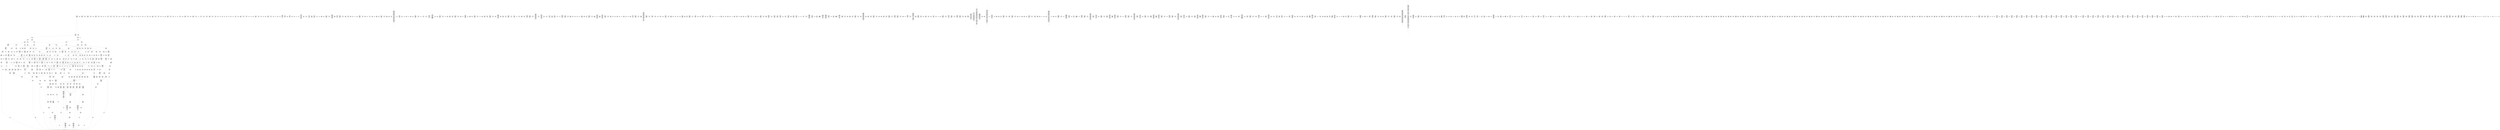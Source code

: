/* Generated by GvGen v.1.0 (https://www.github.com/stricaud/gvgen) */

digraph G {
compound=true;
   node1 [label="[anywhere]"];
   node2 [label="# 0x0
PUSHX Data
PUSHX Data
MSTORE
PUSHX LogicData
CALLDATASIZE
LT
PUSHX Data
JUMPI
"];
   node3 [label="# 0xd
PUSHX Data
CALLDATALOAD
PUSHX BitData
SHR
PUSHX LogicData
GT
PUSHX Data
JUMPI
"];
   node4 [label="# 0x1e
PUSHX LogicData
GT
PUSHX Data
JUMPI
"];
   node5 [label="# 0x29
PUSHX LogicData
GT
PUSHX Data
JUMPI
"];
   node6 [label="# 0x34
PUSHX LogicData
EQ
PUSHX Data
JUMPI
"];
   node7 [label="# 0x3f
PUSHX LogicData
EQ
PUSHX Data
JUMPI
"];
   node8 [label="# 0x4a
PUSHX LogicData
EQ
PUSHX Data
JUMPI
"];
   node9 [label="# 0x55
PUSHX LogicData
EQ
PUSHX Data
JUMPI
"];
   node10 [label="# 0x60
PUSHX LogicData
EQ
PUSHX Data
JUMPI
"];
   node11 [label="# 0x6b
PUSHX LogicData
EQ
PUSHX Data
JUMPI
"];
   node12 [label="# 0x76
PUSHX Data
JUMP
"];
   node13 [label="# 0x7a
JUMPDEST
PUSHX LogicData
EQ
PUSHX Data
JUMPI
"];
   node14 [label="# 0x86
PUSHX LogicData
EQ
PUSHX Data
JUMPI
"];
   node15 [label="# 0x91
PUSHX LogicData
EQ
PUSHX Data
JUMPI
"];
   node16 [label="# 0x9c
PUSHX LogicData
EQ
PUSHX Data
JUMPI
"];
   node17 [label="# 0xa7
PUSHX LogicData
EQ
PUSHX Data
JUMPI
"];
   node18 [label="# 0xb2
PUSHX LogicData
EQ
PUSHX Data
JUMPI
"];
   node19 [label="# 0xbd
PUSHX Data
JUMP
"];
   node20 [label="# 0xc1
JUMPDEST
PUSHX LogicData
GT
PUSHX Data
JUMPI
"];
   node21 [label="# 0xcd
PUSHX LogicData
EQ
PUSHX Data
JUMPI
"];
   node22 [label="# 0xd8
PUSHX LogicData
EQ
PUSHX Data
JUMPI
"];
   node23 [label="# 0xe3
PUSHX LogicData
EQ
PUSHX Data
JUMPI
"];
   node24 [label="# 0xee
PUSHX LogicData
EQ
PUSHX Data
JUMPI
"];
   node25 [label="# 0xf9
PUSHX LogicData
EQ
PUSHX Data
JUMPI
"];
   node26 [label="# 0x104
PUSHX LogicData
EQ
PUSHX Data
JUMPI
"];
   node27 [label="# 0x10f
PUSHX Data
JUMP
"];
   node28 [label="# 0x113
JUMPDEST
PUSHX LogicData
EQ
PUSHX Data
JUMPI
"];
   node29 [label="# 0x11f
PUSHX LogicData
EQ
PUSHX Data
JUMPI
"];
   node30 [label="# 0x12a
PUSHX LogicData
EQ
PUSHX Data
JUMPI
"];
   node31 [label="# 0x135
PUSHX LogicData
EQ
PUSHX Data
JUMPI
"];
   node32 [label="# 0x140
PUSHX LogicData
EQ
PUSHX Data
JUMPI
"];
   node33 [label="# 0x14b
PUSHX Data
JUMP
"];
   node34 [label="# 0x14f
JUMPDEST
PUSHX LogicData
GT
PUSHX Data
JUMPI
"];
   node35 [label="# 0x15b
PUSHX LogicData
GT
PUSHX Data
JUMPI
"];
   node36 [label="# 0x166
PUSHX LogicData
EQ
PUSHX Data
JUMPI
"];
   node37 [label="# 0x171
PUSHX LogicData
EQ
PUSHX Data
JUMPI
"];
   node38 [label="# 0x17c
PUSHX LogicData
EQ
PUSHX Data
JUMPI
"];
   node39 [label="# 0x187
PUSHX LogicData
EQ
PUSHX Data
JUMPI
"];
   node40 [label="# 0x192
PUSHX LogicData
EQ
PUSHX Data
JUMPI
"];
   node41 [label="# 0x19d
PUSHX LogicData
EQ
PUSHX Data
JUMPI
"];
   node42 [label="# 0x1a8
PUSHX Data
JUMP
"];
   node43 [label="# 0x1ac
JUMPDEST
PUSHX LogicData
EQ
PUSHX Data
JUMPI
"];
   node44 [label="# 0x1b8
PUSHX LogicData
EQ
PUSHX Data
JUMPI
"];
   node45 [label="# 0x1c3
PUSHX LogicData
EQ
PUSHX Data
JUMPI
"];
   node46 [label="# 0x1ce
PUSHX LogicData
EQ
PUSHX Data
JUMPI
"];
   node47 [label="# 0x1d9
PUSHX LogicData
EQ
PUSHX Data
JUMPI
"];
   node48 [label="# 0x1e4
PUSHX LogicData
EQ
PUSHX Data
JUMPI
"];
   node49 [label="# 0x1ef
PUSHX Data
JUMP
"];
   node50 [label="# 0x1f3
JUMPDEST
PUSHX LogicData
GT
PUSHX Data
JUMPI
"];
   node51 [label="# 0x1ff
PUSHX LogicData
EQ
PUSHX Data
JUMPI
"];
   node52 [label="# 0x20a
PUSHX LogicData
EQ
PUSHX Data
JUMPI
"];
   node53 [label="# 0x215
PUSHX LogicData
EQ
PUSHX Data
JUMPI
"];
   node54 [label="# 0x220
PUSHX LogicData
EQ
PUSHX Data
JUMPI
"];
   node55 [label="# 0x22b
PUSHX LogicData
EQ
PUSHX Data
JUMPI
"];
   node56 [label="# 0x236
PUSHX LogicData
EQ
PUSHX Data
JUMPI
"];
   node57 [label="# 0x241
PUSHX Data
JUMP
"];
   node58 [label="# 0x245
JUMPDEST
PUSHX LogicData
EQ
PUSHX Data
JUMPI
"];
   node59 [label="# 0x251
PUSHX LogicData
EQ
PUSHX Data
JUMPI
"];
   node60 [label="# 0x25c
PUSHX LogicData
EQ
PUSHX Data
JUMPI
"];
   node61 [label="# 0x267
PUSHX LogicData
EQ
PUSHX Data
JUMPI
"];
   node62 [label="# 0x272
PUSHX LogicData
EQ
PUSHX Data
JUMPI
"];
   node63 [label="# 0x27d
PUSHX Data
JUMP
"];
   node64 [label="# 0x281
JUMPDEST
CALLDATASIZE
PUSHX Data
JUMPI
"];
   node65 [label="# 0x287
STOP
"];
   node66 [label="# 0x288
JUMPDEST
PUSHX Data
REVERT
"];
   node67 [label="# 0x28d
JUMPDEST
CALLVALUE
ISZERO
PUSHX Data
JUMPI
"];
   node68 [label="# 0x295
PUSHX Data
REVERT
"];
   node69 [label="# 0x299
JUMPDEST
PUSHX Data
PUSHX ArithData
CALLDATASIZE
SUB
ADD
PUSHX Data
PUSHX Data
JUMP
"];
   node70 [label="# 0x2af
JUMPDEST
PUSHX Data
JUMP
"];
   node71 [label="# 0x2b4
JUMPDEST
PUSHX MemData
MLOAD
PUSHX Data
PUSHX Data
JUMP
"];
   node72 [label="# 0x2c1
JUMPDEST
PUSHX MemData
MLOAD
SUB
RETURN
"];
   node73 [label="# 0x2ca
JUMPDEST
CALLVALUE
ISZERO
PUSHX Data
JUMPI
"];
   node74 [label="# 0x2d2
PUSHX Data
REVERT
"];
   node75 [label="# 0x2d6
JUMPDEST
PUSHX Data
PUSHX Data
JUMP
"];
   node76 [label="# 0x2df
JUMPDEST
PUSHX MemData
MLOAD
PUSHX Data
PUSHX Data
JUMP
"];
   node77 [label="# 0x2ec
JUMPDEST
PUSHX MemData
MLOAD
SUB
RETURN
"];
   node78 [label="# 0x2f5
JUMPDEST
CALLVALUE
ISZERO
PUSHX Data
JUMPI
"];
   node79 [label="# 0x2fd
PUSHX Data
REVERT
"];
   node80 [label="# 0x301
JUMPDEST
PUSHX Data
PUSHX ArithData
CALLDATASIZE
SUB
ADD
PUSHX Data
PUSHX Data
JUMP
"];
   node81 [label="# 0x317
JUMPDEST
PUSHX Data
JUMP
"];
   node82 [label="# 0x31c
JUMPDEST
PUSHX MemData
MLOAD
PUSHX Data
PUSHX Data
JUMP
"];
   node83 [label="# 0x329
JUMPDEST
PUSHX MemData
MLOAD
SUB
RETURN
"];
   node84 [label="# 0x332
JUMPDEST
CALLVALUE
ISZERO
PUSHX Data
JUMPI
"];
   node85 [label="# 0x33a
PUSHX Data
REVERT
"];
   node86 [label="# 0x33e
JUMPDEST
PUSHX Data
PUSHX ArithData
CALLDATASIZE
SUB
ADD
PUSHX Data
PUSHX Data
JUMP
"];
   node87 [label="# 0x354
JUMPDEST
PUSHX Data
JUMP
"];
   node88 [label="# 0x359
JUMPDEST
STOP
"];
   node89 [label="# 0x35b
JUMPDEST
CALLVALUE
ISZERO
PUSHX Data
JUMPI
"];
   node90 [label="# 0x363
PUSHX Data
REVERT
"];
   node91 [label="# 0x367
JUMPDEST
PUSHX Data
PUSHX Data
JUMP
"];
   node92 [label="# 0x370
JUMPDEST
STOP
"];
   node93 [label="# 0x372
JUMPDEST
CALLVALUE
ISZERO
PUSHX Data
JUMPI
"];
   node94 [label="# 0x37a
PUSHX Data
REVERT
"];
   node95 [label="# 0x37e
JUMPDEST
PUSHX Data
PUSHX Data
JUMP
"];
   node96 [label="# 0x387
JUMPDEST
PUSHX MemData
MLOAD
PUSHX Data
PUSHX Data
JUMP
"];
   node97 [label="# 0x394
JUMPDEST
PUSHX MemData
MLOAD
SUB
RETURN
"];
   node98 [label="# 0x39d
JUMPDEST
CALLVALUE
ISZERO
PUSHX Data
JUMPI
"];
   node99 [label="# 0x3a5
PUSHX Data
REVERT
"];
   node100 [label="# 0x3a9
JUMPDEST
PUSHX Data
PUSHX Data
JUMP
"];
   node101 [label="# 0x3b2
JUMPDEST
PUSHX MemData
MLOAD
PUSHX Data
PUSHX Data
JUMP
"];
   node102 [label="# 0x3bf
JUMPDEST
PUSHX MemData
MLOAD
SUB
RETURN
"];
   node103 [label="# 0x3c8
JUMPDEST
CALLVALUE
ISZERO
PUSHX Data
JUMPI
"];
   node104 [label="# 0x3d0
PUSHX Data
REVERT
"];
   node105 [label="# 0x3d4
JUMPDEST
PUSHX Data
PUSHX Data
JUMP
"];
   node106 [label="# 0x3dd
JUMPDEST
PUSHX MemData
MLOAD
PUSHX Data
PUSHX Data
JUMP
"];
   node107 [label="# 0x3ea
JUMPDEST
PUSHX MemData
MLOAD
SUB
RETURN
"];
   node108 [label="# 0x3f3
JUMPDEST
CALLVALUE
ISZERO
PUSHX Data
JUMPI
"];
   node109 [label="# 0x3fb
PUSHX Data
REVERT
"];
   node110 [label="# 0x3ff
JUMPDEST
PUSHX Data
PUSHX Data
JUMP
"];
   node111 [label="# 0x408
JUMPDEST
PUSHX MemData
MLOAD
PUSHX Data
PUSHX Data
JUMP
"];
   node112 [label="# 0x415
JUMPDEST
PUSHX MemData
MLOAD
SUB
RETURN
"];
   node113 [label="# 0x41e
JUMPDEST
CALLVALUE
ISZERO
PUSHX Data
JUMPI
"];
   node114 [label="# 0x426
PUSHX Data
REVERT
"];
   node115 [label="# 0x42a
JUMPDEST
PUSHX Data
PUSHX ArithData
CALLDATASIZE
SUB
ADD
PUSHX Data
PUSHX Data
JUMP
"];
   node116 [label="# 0x440
JUMPDEST
PUSHX Data
JUMP
"];
   node117 [label="# 0x445
JUMPDEST
STOP
"];
   node118 [label="# 0x447
JUMPDEST
CALLVALUE
ISZERO
PUSHX Data
JUMPI
"];
   node119 [label="# 0x44f
PUSHX Data
REVERT
"];
   node120 [label="# 0x453
JUMPDEST
PUSHX Data
PUSHX Data
JUMP
"];
   node121 [label="# 0x45c
JUMPDEST
PUSHX MemData
MLOAD
PUSHX Data
PUSHX Data
JUMP
"];
   node122 [label="# 0x469
JUMPDEST
PUSHX MemData
MLOAD
SUB
RETURN
"];
   node123 [label="# 0x472
JUMPDEST
CALLVALUE
ISZERO
PUSHX Data
JUMPI
"];
   node124 [label="# 0x47a
PUSHX Data
REVERT
"];
   node125 [label="# 0x47e
JUMPDEST
PUSHX Data
PUSHX ArithData
CALLDATASIZE
SUB
ADD
PUSHX Data
PUSHX Data
JUMP
"];
   node126 [label="# 0x494
JUMPDEST
PUSHX Data
JUMP
"];
   node127 [label="# 0x499
JUMPDEST
PUSHX MemData
MLOAD
PUSHX Data
PUSHX Data
JUMP
"];
   node128 [label="# 0x4a6
JUMPDEST
PUSHX MemData
MLOAD
SUB
RETURN
"];
   node129 [label="# 0x4af
JUMPDEST
CALLVALUE
ISZERO
PUSHX Data
JUMPI
"];
   node130 [label="# 0x4b7
PUSHX Data
REVERT
"];
   node131 [label="# 0x4bb
JUMPDEST
PUSHX Data
PUSHX Data
JUMP
"];
   node132 [label="# 0x4c4
JUMPDEST
STOP
"];
   node133 [label="# 0x4c6
JUMPDEST
CALLVALUE
ISZERO
PUSHX Data
JUMPI
"];
   node134 [label="# 0x4ce
PUSHX Data
REVERT
"];
   node135 [label="# 0x4d2
JUMPDEST
PUSHX Data
PUSHX Data
JUMP
"];
   node136 [label="# 0x4db
JUMPDEST
STOP
"];
   node137 [label="# 0x4dd
JUMPDEST
CALLVALUE
ISZERO
PUSHX Data
JUMPI
"];
   node138 [label="# 0x4e5
PUSHX Data
REVERT
"];
   node139 [label="# 0x4e9
JUMPDEST
PUSHX Data
PUSHX ArithData
CALLDATASIZE
SUB
ADD
PUSHX Data
PUSHX Data
JUMP
"];
   node140 [label="# 0x4ff
JUMPDEST
PUSHX Data
JUMP
"];
   node141 [label="# 0x504
JUMPDEST
STOP
"];
   node142 [label="# 0x506
JUMPDEST
CALLVALUE
ISZERO
PUSHX Data
JUMPI
"];
   node143 [label="# 0x50e
PUSHX Data
REVERT
"];
   node144 [label="# 0x512
JUMPDEST
PUSHX Data
PUSHX ArithData
CALLDATASIZE
SUB
ADD
PUSHX Data
PUSHX Data
JUMP
"];
   node145 [label="# 0x528
JUMPDEST
PUSHX Data
JUMP
"];
   node146 [label="# 0x52d
JUMPDEST
STOP
"];
   node147 [label="# 0x52f
JUMPDEST
CALLVALUE
ISZERO
PUSHX Data
JUMPI
"];
   node148 [label="# 0x537
PUSHX Data
REVERT
"];
   node149 [label="# 0x53b
JUMPDEST
PUSHX Data
PUSHX Data
JUMP
"];
   node150 [label="# 0x544
JUMPDEST
PUSHX MemData
MLOAD
PUSHX Data
PUSHX Data
JUMP
"];
   node151 [label="# 0x551
JUMPDEST
PUSHX MemData
MLOAD
SUB
RETURN
"];
   node152 [label="# 0x55a
JUMPDEST
CALLVALUE
ISZERO
PUSHX Data
JUMPI
"];
   node153 [label="# 0x562
PUSHX Data
REVERT
"];
   node154 [label="# 0x566
JUMPDEST
PUSHX Data
PUSHX ArithData
CALLDATASIZE
SUB
ADD
PUSHX Data
PUSHX Data
JUMP
"];
   node155 [label="# 0x57c
JUMPDEST
PUSHX Data
JUMP
"];
   node156 [label="# 0x581
JUMPDEST
PUSHX MemData
MLOAD
PUSHX Data
PUSHX Data
JUMP
"];
   node157 [label="# 0x58e
JUMPDEST
PUSHX MemData
MLOAD
SUB
RETURN
"];
   node158 [label="# 0x597
JUMPDEST
CALLVALUE
ISZERO
PUSHX Data
JUMPI
"];
   node159 [label="# 0x59f
PUSHX Data
REVERT
"];
   node160 [label="# 0x5a3
JUMPDEST
PUSHX Data
PUSHX Data
JUMP
"];
   node161 [label="# 0x5ac
JUMPDEST
PUSHX MemData
MLOAD
PUSHX Data
PUSHX Data
JUMP
"];
   node162 [label="# 0x5b9
JUMPDEST
PUSHX MemData
MLOAD
SUB
RETURN
"];
   node163 [label="# 0x5c2
JUMPDEST
CALLVALUE
ISZERO
PUSHX Data
JUMPI
"];
   node164 [label="# 0x5ca
PUSHX Data
REVERT
"];
   node165 [label="# 0x5ce
JUMPDEST
PUSHX Data
PUSHX ArithData
CALLDATASIZE
SUB
ADD
PUSHX Data
PUSHX Data
JUMP
"];
   node166 [label="# 0x5e4
JUMPDEST
PUSHX Data
JUMP
"];
   node167 [label="# 0x5e9
JUMPDEST
STOP
"];
   node168 [label="# 0x5eb
JUMPDEST
CALLVALUE
ISZERO
PUSHX Data
JUMPI
"];
   node169 [label="# 0x5f3
PUSHX Data
REVERT
"];
   node170 [label="# 0x5f7
JUMPDEST
PUSHX Data
PUSHX ArithData
CALLDATASIZE
SUB
ADD
PUSHX Data
PUSHX Data
JUMP
"];
   node171 [label="# 0x60d
JUMPDEST
PUSHX Data
JUMP
"];
   node172 [label="# 0x612
JUMPDEST
PUSHX MemData
MLOAD
PUSHX Data
PUSHX Data
JUMP
"];
   node173 [label="# 0x61f
JUMPDEST
PUSHX MemData
MLOAD
SUB
RETURN
"];
   node174 [label="# 0x628
JUMPDEST
CALLVALUE
ISZERO
PUSHX Data
JUMPI
"];
   node175 [label="# 0x630
PUSHX Data
REVERT
"];
   node176 [label="# 0x634
JUMPDEST
PUSHX Data
PUSHX ArithData
CALLDATASIZE
SUB
ADD
PUSHX Data
PUSHX Data
JUMP
"];
   node177 [label="# 0x64a
JUMPDEST
PUSHX Data
JUMP
"];
   node178 [label="# 0x64f
JUMPDEST
STOP
"];
   node179 [label="# 0x651
JUMPDEST
CALLVALUE
ISZERO
PUSHX Data
JUMPI
"];
   node180 [label="# 0x659
PUSHX Data
REVERT
"];
   node181 [label="# 0x65d
JUMPDEST
PUSHX Data
PUSHX Data
JUMP
"];
   node182 [label="# 0x666
JUMPDEST
STOP
"];
   node183 [label="# 0x668
JUMPDEST
CALLVALUE
ISZERO
PUSHX Data
JUMPI
"];
   node184 [label="# 0x670
PUSHX Data
REVERT
"];
   node185 [label="# 0x674
JUMPDEST
PUSHX Data
PUSHX Data
JUMP
"];
   node186 [label="# 0x67d
JUMPDEST
PUSHX MemData
MLOAD
PUSHX Data
PUSHX Data
JUMP
"];
   node187 [label="# 0x68a
JUMPDEST
PUSHX MemData
MLOAD
SUB
RETURN
"];
   node188 [label="# 0x693
JUMPDEST
CALLVALUE
ISZERO
PUSHX Data
JUMPI
"];
   node189 [label="# 0x69b
PUSHX Data
REVERT
"];
   node190 [label="# 0x69f
JUMPDEST
PUSHX Data
PUSHX ArithData
CALLDATASIZE
SUB
ADD
PUSHX Data
PUSHX Data
JUMP
"];
   node191 [label="# 0x6b5
JUMPDEST
PUSHX Data
JUMP
"];
   node192 [label="# 0x6ba
JUMPDEST
PUSHX MemData
MLOAD
PUSHX Data
PUSHX Data
JUMP
"];
   node193 [label="# 0x6c7
JUMPDEST
PUSHX MemData
MLOAD
SUB
RETURN
"];
   node194 [label="# 0x6d0
JUMPDEST
CALLVALUE
ISZERO
PUSHX Data
JUMPI
"];
   node195 [label="# 0x6d8
PUSHX Data
REVERT
"];
   node196 [label="# 0x6dc
JUMPDEST
PUSHX Data
PUSHX ArithData
CALLDATASIZE
SUB
ADD
PUSHX Data
PUSHX Data
JUMP
"];
   node197 [label="# 0x6f2
JUMPDEST
PUSHX Data
JUMP
"];
   node198 [label="# 0x6f7
JUMPDEST
PUSHX MemData
MLOAD
PUSHX Data
PUSHX Data
JUMP
"];
   node199 [label="# 0x704
JUMPDEST
PUSHX MemData
MLOAD
SUB
RETURN
"];
   node200 [label="# 0x70d
JUMPDEST
CALLVALUE
ISZERO
PUSHX Data
JUMPI
"];
   node201 [label="# 0x715
PUSHX Data
REVERT
"];
   node202 [label="# 0x719
JUMPDEST
PUSHX Data
PUSHX Data
JUMP
"];
   node203 [label="# 0x722
JUMPDEST
STOP
"];
   node204 [label="# 0x724
JUMPDEST
CALLVALUE
ISZERO
PUSHX Data
JUMPI
"];
   node205 [label="# 0x72c
PUSHX Data
REVERT
"];
   node206 [label="# 0x730
JUMPDEST
PUSHX Data
PUSHX Data
JUMP
"];
   node207 [label="# 0x739
JUMPDEST
PUSHX MemData
MLOAD
PUSHX Data
PUSHX Data
JUMP
"];
   node208 [label="# 0x746
JUMPDEST
PUSHX MemData
MLOAD
SUB
RETURN
"];
   node209 [label="# 0x74f
JUMPDEST
CALLVALUE
ISZERO
PUSHX Data
JUMPI
"];
   node210 [label="# 0x757
PUSHX Data
REVERT
"];
   node211 [label="# 0x75b
JUMPDEST
PUSHX Data
PUSHX Data
JUMP
"];
   node212 [label="# 0x764
JUMPDEST
PUSHX MemData
MLOAD
PUSHX Data
PUSHX Data
JUMP
"];
   node213 [label="# 0x771
JUMPDEST
PUSHX MemData
MLOAD
SUB
RETURN
"];
   node214 [label="# 0x77a
JUMPDEST
CALLVALUE
ISZERO
PUSHX Data
JUMPI
"];
   node215 [label="# 0x782
PUSHX Data
REVERT
"];
   node216 [label="# 0x786
JUMPDEST
PUSHX Data
PUSHX Data
JUMP
"];
   node217 [label="# 0x78f
JUMPDEST
PUSHX MemData
MLOAD
PUSHX Data
PUSHX Data
JUMP
"];
   node218 [label="# 0x79c
JUMPDEST
PUSHX MemData
MLOAD
SUB
RETURN
"];
   node219 [label="# 0x7a5
JUMPDEST
CALLVALUE
ISZERO
PUSHX Data
JUMPI
"];
   node220 [label="# 0x7ad
PUSHX Data
REVERT
"];
   node221 [label="# 0x7b1
JUMPDEST
PUSHX Data
PUSHX Data
JUMP
"];
   node222 [label="# 0x7ba
JUMPDEST
PUSHX MemData
MLOAD
PUSHX Data
PUSHX Data
JUMP
"];
   node223 [label="# 0x7c7
JUMPDEST
PUSHX MemData
MLOAD
SUB
RETURN
"];
   node224 [label="# 0x7d0
JUMPDEST
CALLVALUE
ISZERO
PUSHX Data
JUMPI
"];
   node225 [label="# 0x7d8
PUSHX Data
REVERT
"];
   node226 [label="# 0x7dc
JUMPDEST
PUSHX Data
PUSHX Data
JUMP
"];
   node227 [label="# 0x7e5
JUMPDEST
PUSHX MemData
MLOAD
PUSHX Data
PUSHX Data
JUMP
"];
   node228 [label="# 0x7f2
JUMPDEST
PUSHX MemData
MLOAD
SUB
RETURN
"];
   node229 [label="# 0x7fb
JUMPDEST
PUSHX Data
PUSHX ArithData
CALLDATASIZE
SUB
ADD
PUSHX Data
PUSHX Data
JUMP
"];
   node230 [label="# 0x810
JUMPDEST
PUSHX Data
JUMP
"];
   node231 [label="# 0x815
JUMPDEST
STOP
"];
   node232 [label="# 0x817
JUMPDEST
CALLVALUE
ISZERO
PUSHX Data
JUMPI
"];
   node233 [label="# 0x81f
PUSHX Data
REVERT
"];
   node234 [label="# 0x823
JUMPDEST
PUSHX Data
PUSHX ArithData
CALLDATASIZE
SUB
ADD
PUSHX Data
PUSHX Data
JUMP
"];
   node235 [label="# 0x839
JUMPDEST
PUSHX Data
JUMP
"];
   node236 [label="# 0x83e
JUMPDEST
STOP
"];
   node237 [label="# 0x840
JUMPDEST
PUSHX Data
PUSHX ArithData
CALLDATASIZE
SUB
ADD
PUSHX Data
PUSHX Data
JUMP
"];
   node238 [label="# 0x855
JUMPDEST
PUSHX Data
JUMP
"];
   node239 [label="# 0x85a
JUMPDEST
STOP
"];
   node240 [label="# 0x85c
JUMPDEST
CALLVALUE
ISZERO
PUSHX Data
JUMPI
"];
   node241 [label="# 0x864
PUSHX Data
REVERT
"];
   node242 [label="# 0x868
JUMPDEST
PUSHX Data
PUSHX ArithData
CALLDATASIZE
SUB
ADD
PUSHX Data
PUSHX Data
JUMP
"];
   node243 [label="# 0x87e
JUMPDEST
PUSHX Data
JUMP
"];
   node244 [label="# 0x883
JUMPDEST
STOP
"];
   node245 [label="# 0x885
JUMPDEST
CALLVALUE
ISZERO
PUSHX Data
JUMPI
"];
   node246 [label="# 0x88d
PUSHX Data
REVERT
"];
   node247 [label="# 0x891
JUMPDEST
PUSHX Data
PUSHX Data
JUMP
"];
   node248 [label="# 0x89a
JUMPDEST
PUSHX MemData
MLOAD
PUSHX Data
PUSHX Data
JUMP
"];
   node249 [label="# 0x8a7
JUMPDEST
PUSHX MemData
MLOAD
SUB
RETURN
"];
   node250 [label="# 0x8b0
JUMPDEST
CALLVALUE
ISZERO
PUSHX Data
JUMPI
"];
   node251 [label="# 0x8b8
PUSHX Data
REVERT
"];
   node252 [label="# 0x8bc
JUMPDEST
PUSHX Data
PUSHX ArithData
CALLDATASIZE
SUB
ADD
PUSHX Data
PUSHX Data
JUMP
"];
   node253 [label="# 0x8d2
JUMPDEST
PUSHX Data
JUMP
"];
   node254 [label="# 0x8d7
JUMPDEST
PUSHX MemData
MLOAD
PUSHX Data
PUSHX Data
JUMP
"];
   node255 [label="# 0x8e4
JUMPDEST
PUSHX MemData
MLOAD
SUB
RETURN
"];
   node256 [label="# 0x8ed
JUMPDEST
CALLVALUE
ISZERO
PUSHX Data
JUMPI
"];
   node257 [label="# 0x8f5
PUSHX Data
REVERT
"];
   node258 [label="# 0x8f9
JUMPDEST
PUSHX Data
PUSHX Data
JUMP
"];
   node259 [label="# 0x902
JUMPDEST
PUSHX MemData
MLOAD
PUSHX Data
PUSHX Data
JUMP
"];
   node260 [label="# 0x90f
JUMPDEST
PUSHX MemData
MLOAD
SUB
RETURN
"];
   node261 [label="# 0x918
JUMPDEST
CALLVALUE
ISZERO
PUSHX Data
JUMPI
"];
   node262 [label="# 0x920
PUSHX Data
REVERT
"];
   node263 [label="# 0x924
JUMPDEST
PUSHX Data
PUSHX Data
JUMP
"];
   node264 [label="# 0x92d
JUMPDEST
STOP
"];
   node265 [label="# 0x92f
JUMPDEST
CALLVALUE
ISZERO
PUSHX Data
JUMPI
"];
   node266 [label="# 0x937
PUSHX Data
REVERT
"];
   node267 [label="# 0x93b
JUMPDEST
PUSHX Data
PUSHX Data
JUMP
"];
   node268 [label="# 0x944
JUMPDEST
STOP
"];
   node269 [label="# 0x946
JUMPDEST
CALLVALUE
ISZERO
PUSHX Data
JUMPI
"];
   node270 [label="# 0x94e
PUSHX Data
REVERT
"];
   node271 [label="# 0x952
JUMPDEST
PUSHX Data
PUSHX ArithData
CALLDATASIZE
SUB
ADD
PUSHX Data
PUSHX Data
JUMP
"];
   node272 [label="# 0x968
JUMPDEST
PUSHX Data
JUMP
"];
   node273 [label="# 0x96d
JUMPDEST
PUSHX MemData
MLOAD
PUSHX Data
PUSHX Data
JUMP
"];
   node274 [label="# 0x97a
JUMPDEST
PUSHX MemData
MLOAD
SUB
RETURN
"];
   node275 [label="# 0x983
JUMPDEST
CALLVALUE
ISZERO
PUSHX Data
JUMPI
"];
   node276 [label="# 0x98b
PUSHX Data
REVERT
"];
   node277 [label="# 0x98f
JUMPDEST
PUSHX Data
PUSHX ArithData
CALLDATASIZE
SUB
ADD
PUSHX Data
PUSHX Data
JUMP
"];
   node278 [label="# 0x9a5
JUMPDEST
PUSHX Data
JUMP
"];
   node279 [label="# 0x9aa
JUMPDEST
STOP
"];
   node280 [label="# 0x9ac
JUMPDEST
CALLVALUE
ISZERO
PUSHX Data
JUMPI
"];
   node281 [label="# 0x9b4
PUSHX Data
REVERT
"];
   node282 [label="# 0x9b8
JUMPDEST
PUSHX Data
PUSHX ArithData
CALLDATASIZE
SUB
ADD
PUSHX Data
PUSHX Data
JUMP
"];
   node283 [label="# 0x9ce
JUMPDEST
PUSHX Data
JUMP
"];
   node284 [label="# 0x9d3
JUMPDEST
PUSHX MemData
MLOAD
PUSHX Data
PUSHX Data
JUMP
"];
   node285 [label="# 0x9e0
JUMPDEST
PUSHX MemData
MLOAD
SUB
RETURN
"];
   node286 [label="# 0x9e9
JUMPDEST
CALLVALUE
ISZERO
PUSHX Data
JUMPI
"];
   node287 [label="# 0x9f1
PUSHX Data
REVERT
"];
   node288 [label="# 0x9f5
JUMPDEST
PUSHX Data
PUSHX ArithData
CALLDATASIZE
SUB
ADD
PUSHX Data
PUSHX Data
JUMP
"];
   node289 [label="# 0xa0b
JUMPDEST
PUSHX Data
JUMP
"];
   node290 [label="# 0xa10
JUMPDEST
STOP
"];
   node291 [label="# 0xa12
JUMPDEST
CALLVALUE
ISZERO
PUSHX Data
JUMPI
"];
   node292 [label="# 0xa1a
PUSHX Data
REVERT
"];
   node293 [label="# 0xa1e
JUMPDEST
PUSHX Data
PUSHX ArithData
CALLDATASIZE
SUB
ADD
PUSHX Data
PUSHX Data
JUMP
"];
   node294 [label="# 0xa34
JUMPDEST
PUSHX Data
JUMP
"];
   node295 [label="# 0xa39
JUMPDEST
STOP
"];
   node296 [label="# 0xa3b
JUMPDEST
PUSHX Data
PUSHX BitData
PUSHX BitData
NOT
AND
PUSHX BitData
NOT
AND
EQ
PUSHX Data
JUMPI
"];
   node297 [label="# 0xaa4
PUSHX BitData
PUSHX BitData
NOT
AND
PUSHX BitData
NOT
AND
EQ
"];
   node298 [label="# 0xb06
JUMPDEST
PUSHX Data
JUMPI
"];
   node299 [label="# 0xb0c
PUSHX BitData
PUSHX BitData
NOT
AND
PUSHX BitData
NOT
AND
EQ
"];
   node300 [label="# 0xb6e
JUMPDEST
PUSHX Data
JUMPI
"];
   node301 [label="# 0xb74
PUSHX Data
PUSHX Data
JUMP
"];
   node302 [label="# 0xb7d
JUMPDEST
"];
   node303 [label="# 0xb7e
JUMPDEST
JUMP
"];
   node304 [label="# 0xb85
JUMPDEST
PUSHX Data
PUSHX StorData
SLOAD
PUSHX Data
PUSHX Data
JUMP
"];
   node305 [label="# 0xb94
JUMPDEST
PUSHX ArithData
ADD
PUSHX ArithData
DIV
MUL
PUSHX ArithData
ADD
PUSHX MemData
MLOAD
ADD
PUSHX Data
MSTORE
MSTORE
PUSHX ArithData
ADD
SLOAD
PUSHX Data
PUSHX Data
JUMP
"];
   node306 [label="# 0xbc0
JUMPDEST
ISZERO
PUSHX Data
JUMPI
"];
   node307 [label="# 0xbc7
PUSHX LogicData
LT
PUSHX Data
JUMPI
"];
   node308 [label="# 0xbcf
PUSHX ArithData
SLOAD
DIV
MUL
MSTORE
PUSHX ArithData
ADD
PUSHX Data
JUMP
"];
   node309 [label="# 0xbe2
JUMPDEST
ADD
PUSHX Data
MSTORE
PUSHX Data
PUSHX Data
SHA3
"];
   node310 [label="# 0xbf0
JUMPDEST
SLOAD
MSTORE
PUSHX ArithData
ADD
PUSHX ArithData
ADD
GT
PUSHX Data
JUMPI
"];
   node311 [label="# 0xc04
SUB
PUSHX BitData
AND
ADD
"];
   node312 [label="# 0xc0d
JUMPDEST
JUMP
"];
   node313 [label="# 0xc17
JUMPDEST
PUSHX Data
PUSHX Data
PUSHX Data
JUMP
"];
   node314 [label="# 0xc22
JUMPDEST
PUSHX Data
JUMPI
"];
   node315 [label="# 0xc27
PUSHX MemData
MLOAD
PUSHX Data
MSTORE
PUSHX ArithData
ADD
PUSHX Data
PUSHX Data
JUMP
"];
   node316 [label="# 0xc58
JUMPDEST
PUSHX MemData
MLOAD
SUB
REVERT
"];
   node317 [label="# 0xc61
JUMPDEST
PUSHX Data
PUSHX ArithData
MSTORE
PUSHX ArithData
ADD
MSTORE
PUSHX ArithData
ADD
PUSHX Data
SHA3
PUSHX ArithData
SLOAD
PUSHX ArithData
EXP
DIV
PUSHX BitData
AND
JUMP
"];
   node318 [label="# 0xc9c
JUMPDEST
PUSHX Data
PUSHX Data
PUSHX Data
JUMP
"];
   node319 [label="# 0xca7
JUMPDEST
PUSHX BitData
AND
PUSHX BitData
AND
EQ
ISZERO
PUSHX Data
JUMPI
"];
   node320 [label="# 0xcde
PUSHX MemData
MLOAD
PUSHX Data
MSTORE
PUSHX ArithData
ADD
PUSHX Data
PUSHX Data
JUMP
"];
   node321 [label="# 0xd0f
JUMPDEST
PUSHX MemData
MLOAD
SUB
REVERT
"];
   node322 [label="# 0xd18
JUMPDEST
PUSHX BitData
AND
PUSHX Data
PUSHX Data
JUMP
"];
   node323 [label="# 0xd37
JUMPDEST
PUSHX BitData
AND
EQ
PUSHX Data
JUMPI
"];
   node324 [label="# 0xd54
PUSHX Data
PUSHX Data
PUSHX Data
JUMP
"];
   node325 [label="# 0xd60
JUMPDEST
PUSHX Data
JUMP
"];
   node326 [label="# 0xd65
JUMPDEST
"];
   node327 [label="# 0xd66
JUMPDEST
PUSHX Data
JUMPI
"];
   node328 [label="# 0xd6b
PUSHX MemData
MLOAD
PUSHX Data
MSTORE
PUSHX ArithData
ADD
PUSHX Data
PUSHX Data
JUMP
"];
   node329 [label="# 0xd9c
JUMPDEST
PUSHX MemData
MLOAD
SUB
REVERT
"];
   node330 [label="# 0xda5
JUMPDEST
PUSHX Data
PUSHX Data
JUMP
"];
   node331 [label="# 0xdb0
JUMPDEST
JUMP
"];
   node332 [label="# 0xdb5
JUMPDEST
PUSHX Data
PUSHX Data
JUMP
"];
   node333 [label="# 0xdbd
JUMPDEST
PUSHX BitData
AND
PUSHX Data
PUSHX Data
JUMP
"];
   node334 [label="# 0xddb
JUMPDEST
PUSHX BitData
AND
EQ
PUSHX Data
JUMPI
"];
   node335 [label="# 0xdf7
PUSHX MemData
MLOAD
PUSHX Data
MSTORE
PUSHX ArithData
ADD
PUSHX Data
PUSHX Data
JUMP
"];
   node336 [label="# 0xe28
JUMPDEST
PUSHX MemData
MLOAD
SUB
REVERT
"];
   node337 [label="# 0xe31
JUMPDEST
PUSHX StorData
PUSHX ArithData
SLOAD
PUSHX ArithData
EXP
DIV
PUSHX BitData
AND
ISZERO
PUSHX StorData
PUSHX ArithData
PUSHX ArithData
EXP
SLOAD
PUSHX ArithData
MUL
NOT
AND
ISZERO
ISZERO
MUL
OR
SSTORE
JUMP
"];
   node338 [label="# 0xe5d
JUMPDEST
PUSHX StorData
SLOAD
JUMP
"];
   node339 [label="# 0xe66
JUMPDEST
PUSHX StorData
PUSHX ArithData
SLOAD
PUSHX ArithData
EXP
DIV
PUSHX BitData
AND
JUMP
"];
   node340 [label="# 0xe79
JUMPDEST
PUSHX StorData
SLOAD
JUMP
"];
   node341 [label="# 0xe7f
JUMPDEST
PUSHX StorData
PUSHX ArithData
SLOAD
PUSHX ArithData
EXP
DIV
PUSHX BitData
AND
JUMP
"];
   node342 [label="# 0xe92
JUMPDEST
PUSHX Data
PUSHX Data
JUMP
"];
   node343 [label="# 0xe9d
JUMPDEST
JUMP
"];
   node344 [label="# 0xea2
JUMPDEST
PUSHX StorData
PUSHX ArithData
SLOAD
PUSHX ArithData
EXP
DIV
PUSHX BitData
AND
JUMP
"];
   node345 [label="# 0xeb5
JUMPDEST
PUSHX Data
PUSHX Data
PUSHX Data
JUMP
"];
   node346 [label="# 0xec0
JUMPDEST
LT
PUSHX Data
JUMPI
"];
   node347 [label="# 0xec7
PUSHX MemData
MLOAD
PUSHX Data
MSTORE
PUSHX ArithData
ADD
PUSHX Data
PUSHX Data
JUMP
"];
   node348 [label="# 0xef8
JUMPDEST
PUSHX MemData
MLOAD
SUB
REVERT
"];
   node349 [label="# 0xf01
JUMPDEST
PUSHX Data
PUSHX Data
PUSHX Data
JUMP
"];
   node350 [label="# 0xf0b
JUMPDEST
PUSHX Data
PUSHX Data
"];
   node351 [label="# 0xf13
JUMPDEST
LT
ISZERO
PUSHX Data
JUMPI
"];
   node352 [label="# 0xf1c
PUSHX Data
PUSHX Data
PUSHX ArithData
MSTORE
PUSHX ArithData
ADD
MSTORE
PUSHX ArithData
ADD
PUSHX Data
SHA3
PUSHX MemData
MLOAD
PUSHX ArithData
ADD
PUSHX Data
MSTORE
PUSHX ArithData
ADD
PUSHX ArithData
SLOAD
PUSHX ArithData
EXP
DIV
PUSHX BitData
AND
PUSHX BitData
AND
PUSHX BitData
AND
MSTORE
PUSHX ArithData
ADD
PUSHX ArithData
ADD
PUSHX ArithData
SLOAD
PUSHX ArithData
EXP
DIV
PUSHX BitData
AND
PUSHX BitData
AND
PUSHX BitData
AND
MSTORE
PUSHX BitData
PUSHX BitData
AND
PUSHX ArithData
ADD
MLOAD
PUSHX BitData
AND
EQ
PUSHX Data
JUMPI
"];
   node353 [label="# 0xffe
PUSHX ArithData
ADD
MLOAD
"];
   node354 [label="# 0x1005
JUMPDEST
PUSHX BitData
AND
PUSHX BitData
AND
EQ
ISZERO
PUSHX Data
JUMPI
"];
   node355 [label="# 0x103a
EQ
ISZERO
PUSHX Data
JUMPI
"];
   node356 [label="# 0x1042
PUSHX Data
JUMP
"];
   node357 [label="# 0x104e
JUMPDEST
PUSHX Data
PUSHX Data
JUMP
"];
   node358 [label="# 0x1059
JUMPDEST
"];
   node359 [label="# 0x105d
JUMPDEST
PUSHX Data
PUSHX Data
JUMP
"];
   node360 [label="# 0x1069
JUMPDEST
PUSHX Data
JUMP
"];
   node361 [label="# 0x1071
JUMPDEST
PUSHX MemData
MLOAD
PUSHX Data
MSTORE
PUSHX ArithData
ADD
PUSHX Data
PUSHX Data
JUMP
"];
   node362 [label="# 0x10a4
JUMPDEST
PUSHX MemData
MLOAD
SUB
REVERT
"];
   node363 [label="# 0x10ad
JUMPDEST
JUMP
"];
   node364 [label="# 0x10b3
JUMPDEST
PUSHX Data
PUSHX Data
JUMP
"];
   node365 [label="# 0x10bb
JUMPDEST
PUSHX BitData
AND
PUSHX Data
PUSHX Data
JUMP
"];
   node366 [label="# 0x10d9
JUMPDEST
PUSHX BitData
AND
EQ
PUSHX Data
JUMPI
"];
   node367 [label="# 0x10f5
PUSHX MemData
MLOAD
PUSHX Data
MSTORE
PUSHX ArithData
ADD
PUSHX Data
PUSHX Data
JUMP
"];
   node368 [label="# 0x1126
JUMPDEST
PUSHX MemData
MLOAD
SUB
REVERT
"];
   node369 [label="# 0x112f
JUMPDEST
PUSHX StorData
PUSHX ArithData
SLOAD
PUSHX ArithData
EXP
DIV
PUSHX BitData
AND
ISZERO
PUSHX StorData
PUSHX ArithData
PUSHX ArithData
EXP
SLOAD
PUSHX ArithData
MUL
NOT
AND
ISZERO
ISZERO
MUL
OR
SSTORE
JUMP
"];
   node370 [label="# 0x115b
JUMPDEST
PUSHX Data
PUSHX Data
JUMP
"];
   node371 [label="# 0x1163
JUMPDEST
PUSHX BitData
AND
PUSHX Data
PUSHX Data
JUMP
"];
   node372 [label="# 0x1181
JUMPDEST
PUSHX BitData
AND
EQ
PUSHX Data
JUMPI
"];
   node373 [label="# 0x119d
PUSHX MemData
MLOAD
PUSHX Data
MSTORE
PUSHX ArithData
ADD
PUSHX Data
PUSHX Data
JUMP
"];
   node374 [label="# 0x11ce
JUMPDEST
PUSHX MemData
MLOAD
SUB
REVERT
"];
   node375 [label="# 0x11d7
JUMPDEST
PUSHX Data
CALLER
PUSHX BitData
AND
SELFBALANCE
PUSHX MemData
MLOAD
PUSHX Data
PUSHX Data
JUMP
"];
   node376 [label="# 0x11fd
JUMPDEST
PUSHX Data
PUSHX MemData
MLOAD
SUB
GAS
CALL
RETURNDATASIZE
PUSHX LogicData
EQ
PUSHX Data
JUMPI
"];
   node377 [label="# 0x1219
PUSHX MemData
MLOAD
PUSHX BitData
NOT
PUSHX ArithData
RETURNDATASIZE
ADD
AND
ADD
PUSHX Data
MSTORE
RETURNDATASIZE
MSTORE
RETURNDATASIZE
PUSHX Data
PUSHX ArithData
ADD
RETURNDATACOPY
PUSHX Data
JUMP
"];
   node378 [label="# 0x123a
JUMPDEST
PUSHX Data
"];
   node379 [label="# 0x123f
JUMPDEST
PUSHX Data
JUMPI
"];
   node380 [label="# 0x1249
PUSHX MemData
MLOAD
PUSHX Data
MSTORE
PUSHX ArithData
ADD
PUSHX Data
PUSHX Data
JUMP
"];
   node381 [label="# 0x127a
JUMPDEST
PUSHX MemData
MLOAD
SUB
REVERT
"];
   node382 [label="# 0x1283
JUMPDEST
JUMP
"];
   node383 [label="# 0x1286
JUMPDEST
PUSHX Data
PUSHX Data
JUMP
"];
   node384 [label="# 0x128e
JUMPDEST
PUSHX BitData
AND
PUSHX Data
PUSHX Data
JUMP
"];
   node385 [label="# 0x12ac
JUMPDEST
PUSHX BitData
AND
EQ
PUSHX Data
JUMPI
"];
   node386 [label="# 0x12c8
PUSHX MemData
MLOAD
PUSHX Data
MSTORE
PUSHX ArithData
ADD
PUSHX Data
PUSHX Data
JUMP
"];
   node387 [label="# 0x12f9
JUMPDEST
PUSHX MemData
MLOAD
SUB
REVERT
"];
   node388 [label="# 0x1302
JUMPDEST
PUSHX Data
PUSHX Data
JUMP
"];
   node389 [label="# 0x130c
JUMPDEST
JUMP
"];
   node390 [label="# 0x1310
JUMPDEST
PUSHX Data
PUSHX MemData
MLOAD
PUSHX ArithData
ADD
PUSHX Data
MSTORE
PUSHX Data
MSTORE
PUSHX Data
JUMP
"];
   node391 [label="# 0x132b
JUMPDEST
JUMP
"];
   node392 [label="# 0x1330
JUMPDEST
PUSHX StorData
SLOAD
JUMP
"];
   node393 [label="# 0x1336
JUMPDEST
PUSHX Data
PUSHX Data
PUSHX Data
JUMP
"];
   node394 [label="# 0x1340
JUMPDEST
LT
PUSHX Data
JUMPI
"];
   node395 [label="# 0x1347
PUSHX MemData
MLOAD
PUSHX Data
MSTORE
PUSHX ArithData
ADD
PUSHX Data
PUSHX Data
JUMP
"];
   node396 [label="# 0x1378
JUMPDEST
PUSHX MemData
MLOAD
SUB
REVERT
"];
   node397 [label="# 0x1381
JUMPDEST
JUMP
"];
   node398 [label="# 0x1389
JUMPDEST
PUSHX StorData
PUSHX ArithData
SLOAD
PUSHX ArithData
EXP
DIV
PUSHX BitData
AND
JUMP
"];
   node399 [label="# 0x139c
JUMPDEST
PUSHX Data
PUSHX Data
JUMP
"];
   node400 [label="# 0x13a4
JUMPDEST
PUSHX BitData
AND
PUSHX Data
PUSHX Data
JUMP
"];
   node401 [label="# 0x13c2
JUMPDEST
PUSHX BitData
AND
EQ
PUSHX Data
JUMPI
"];
   node402 [label="# 0x13de
PUSHX MemData
MLOAD
PUSHX Data
MSTORE
PUSHX ArithData
ADD
PUSHX Data
PUSHX Data
JUMP
"];
   node403 [label="# 0x140f
JUMPDEST
PUSHX MemData
MLOAD
SUB
REVERT
"];
   node404 [label="# 0x1418
JUMPDEST
PUSHX Data
SSTORE
JUMP
"];
   node405 [label="# 0x1422
JUMPDEST
PUSHX Data
PUSHX Data
PUSHX ArithData
PUSHX BitData
AND
PUSHX BitData
AND
MSTORE
PUSHX ArithData
ADD
MSTORE
PUSHX ArithData
ADD
PUSHX Data
SHA3
SLOAD
JUMP
"];
   node406 [label="# 0x146b
JUMPDEST
PUSHX Data
PUSHX Data
JUMP
"];
   node407 [label="# 0x1473
JUMPDEST
PUSHX BitData
AND
PUSHX Data
PUSHX Data
JUMP
"];
   node408 [label="# 0x1491
JUMPDEST
PUSHX BitData
AND
EQ
PUSHX Data
JUMPI
"];
   node409 [label="# 0x14ad
PUSHX MemData
MLOAD
PUSHX Data
MSTORE
PUSHX ArithData
ADD
PUSHX Data
PUSHX Data
JUMP
"];
   node410 [label="# 0x14de
JUMPDEST
PUSHX MemData
MLOAD
SUB
REVERT
"];
   node411 [label="# 0x14e7
JUMPDEST
PUSHX Data
MLOAD
PUSHX ArithData
ADD
PUSHX Data
PUSHX Data
JUMP
"];
   node412 [label="# 0x14fd
JUMPDEST
JUMP
"];
   node413 [label="# 0x1501
JUMPDEST
PUSHX Data
PUSHX Data
JUMP
"];
   node414 [label="# 0x1509
JUMPDEST
PUSHX BitData
AND
PUSHX Data
PUSHX Data
JUMP
"];
   node415 [label="# 0x1527
JUMPDEST
PUSHX BitData
AND
EQ
PUSHX Data
JUMPI
"];
   node416 [label="# 0x1543
PUSHX MemData
MLOAD
PUSHX Data
MSTORE
PUSHX ArithData
ADD
PUSHX Data
PUSHX Data
JUMP
"];
   node417 [label="# 0x1574
JUMPDEST
PUSHX MemData
MLOAD
SUB
REVERT
"];
   node418 [label="# 0x157d
JUMPDEST
PUSHX StorData
PUSHX ArithData
SLOAD
PUSHX ArithData
EXP
DIV
PUSHX BitData
AND
ISZERO
PUSHX StorData
PUSHX ArithData
PUSHX ArithData
EXP
SLOAD
PUSHX ArithData
MUL
NOT
AND
ISZERO
ISZERO
MUL
OR
SSTORE
JUMP
"];
   node419 [label="# 0x15a9
JUMPDEST
PUSHX Data
JUMP
"];
   node420 [label="# 0x15af
JUMPDEST
PUSHX Data
PUSHX Data
PUSHX Data
JUMP
"];
   node421 [label="# 0x15ba
JUMPDEST
PUSHX ArithData
ADD
MLOAD
JUMP
"];
   node422 [label="# 0x15c5
JUMPDEST
PUSHX BitData
PUSHX BitData
AND
PUSHX BitData
AND
EQ
ISZERO
PUSHX Data
JUMPI
"];
   node423 [label="# 0x15fc
PUSHX MemData
MLOAD
PUSHX Data
MSTORE
PUSHX ArithData
ADD
PUSHX Data
PUSHX Data
JUMP
"];
   node424 [label="# 0x162d
JUMPDEST
PUSHX MemData
MLOAD
SUB
REVERT
"];
   node425 [label="# 0x1636
JUMPDEST
PUSHX Data
PUSHX ArithData
PUSHX BitData
AND
PUSHX BitData
AND
MSTORE
PUSHX ArithData
ADD
MSTORE
PUSHX ArithData
ADD
PUSHX Data
SHA3
PUSHX ArithData
ADD
PUSHX ArithData
SLOAD
PUSHX ArithData
EXP
DIV
PUSHX BitData
AND
PUSHX BitData
AND
JUMP
"];
   node426 [label="# 0x16ae
JUMPDEST
PUSHX Data
PUSHX Data
JUMP
"];
   node427 [label="# 0x16b6
JUMPDEST
PUSHX BitData
AND
PUSHX Data
PUSHX Data
JUMP
"];
   node428 [label="# 0x16d4
JUMPDEST
PUSHX BitData
AND
EQ
PUSHX Data
JUMPI
"];
   node429 [label="# 0x16f0
PUSHX MemData
MLOAD
PUSHX Data
MSTORE
PUSHX ArithData
ADD
PUSHX Data
PUSHX Data
JUMP
"];
   node430 [label="# 0x1721
JUMPDEST
PUSHX MemData
MLOAD
SUB
REVERT
"];
   node431 [label="# 0x172a
JUMPDEST
PUSHX Data
PUSHX Data
PUSHX Data
JUMP
"];
   node432 [label="# 0x1734
JUMPDEST
JUMP
"];
   node433 [label="# 0x1736
JUMPDEST
PUSHX StorData
SLOAD
JUMP
"];
   node434 [label="# 0x173c
JUMPDEST
PUSHX StorData
SLOAD
JUMP
"];
   node435 [label="# 0x1742
JUMPDEST
PUSHX Data
PUSHX StorData
PUSHX ArithData
SLOAD
PUSHX ArithData
EXP
DIV
PUSHX BitData
AND
JUMP
"];
   node436 [label="# 0x176c
JUMPDEST
PUSHX Data
PUSHX StorData
SLOAD
PUSHX Data
PUSHX Data
JUMP
"];
   node437 [label="# 0x177b
JUMPDEST
PUSHX ArithData
ADD
PUSHX ArithData
DIV
MUL
PUSHX ArithData
ADD
PUSHX MemData
MLOAD
ADD
PUSHX Data
MSTORE
MSTORE
PUSHX ArithData
ADD
SLOAD
PUSHX Data
PUSHX Data
JUMP
"];
   node438 [label="# 0x17a7
JUMPDEST
ISZERO
PUSHX Data
JUMPI
"];
   node439 [label="# 0x17ae
PUSHX LogicData
LT
PUSHX Data
JUMPI
"];
   node440 [label="# 0x17b6
PUSHX ArithData
SLOAD
DIV
MUL
MSTORE
PUSHX ArithData
ADD
PUSHX Data
JUMP
"];
   node441 [label="# 0x17c9
JUMPDEST
ADD
PUSHX Data
MSTORE
PUSHX Data
PUSHX Data
SHA3
"];
   node442 [label="# 0x17d7
JUMPDEST
SLOAD
MSTORE
PUSHX ArithData
ADD
PUSHX ArithData
ADD
GT
PUSHX Data
JUMPI
"];
   node443 [label="# 0x17eb
SUB
PUSHX BitData
AND
ADD
"];
   node444 [label="# 0x17f4
JUMPDEST
JUMP
"];
   node445 [label="# 0x17fe
JUMPDEST
PUSHX Data
JUMP
"];
   node446 [label="# 0x180a
JUMPDEST
PUSHX StorData
PUSHX ArithData
SLOAD
PUSHX ArithData
EXP
DIV
PUSHX BitData
AND
PUSHX Data
JUMPI
"];
   node447 [label="# 0x181f
PUSHX MemData
MLOAD
PUSHX Data
MSTORE
PUSHX ArithData
ADD
PUSHX Data
PUSHX Data
JUMP
"];
   node448 [label="# 0x1850
JUMPDEST
PUSHX MemData
MLOAD
SUB
REVERT
"];
   node449 [label="# 0x1859
JUMPDEST
PUSHX Data
PUSHX Data
PUSHX Data
PUSHX Data
JUMP
"];
   node450 [label="# 0x1866
JUMPDEST
PUSHX Data
JUMP
"];
   node451 [label="# 0x186b
JUMPDEST
PUSHX Data
JUMPI
"];
   node452 [label="# 0x1870
PUSHX Data
PUSHX Data
JUMP
"];
   node453 [label="# 0x187c
JUMPDEST
PUSHX Data
"];
   node454 [label="# 0x187f
JUMPDEST
PUSHX BitData
AND
PUSHX Data
PUSHX Data
PUSHX Data
JUMP
"];
   node455 [label="# 0x189f
JUMPDEST
PUSHX Data
PUSHX Data
JUMP
"];
   node456 [label="# 0x18a9
JUMPDEST
CALLVALUE
LT
ISZERO
PUSHX Data
JUMPI
"];
   node457 [label="# 0x18b1
PUSHX MemData
MLOAD
PUSHX Data
MSTORE
PUSHX ArithData
ADD
PUSHX Data
PUSHX Data
JUMP
"];
   node458 [label="# 0x18e2
JUMPDEST
PUSHX MemData
MLOAD
SUB
REVERT
"];
   node459 [label="# 0x18eb
JUMPDEST
PUSHX Data
PUSHX Data
PUSHX Data
PUSHX Data
JUMP
"];
   node460 [label="# 0x18f8
JUMPDEST
PUSHX BitData
AND
PUSHX BitData
AND
MSTORE
PUSHX ArithData
ADD
MSTORE
PUSHX ArithData
ADD
PUSHX Data
SHA3
PUSHX Data
SLOAD
PUSHX Data
PUSHX Data
JUMP
"];
   node461 [label="# 0x1941
JUMPDEST
SSTORE
PUSHX Data
PUSHX Data
PUSHX Data
PUSHX Data
JUMP
"];
   node462 [label="# 0x1954
JUMPDEST
PUSHX BitData
AND
PUSHX BitData
AND
MSTORE
PUSHX ArithData
ADD
MSTORE
PUSHX ArithData
ADD
PUSHX Data
SHA3
SLOAD
PUSHX LogicData
GT
PUSHX Data
JUMPI
"];
   node463 [label="# 0x1997
PUSHX MemData
MLOAD
PUSHX Data
MSTORE
PUSHX ArithData
ADD
PUSHX Data
PUSHX Data
JUMP
"];
   node464 [label="# 0x19c8
JUMPDEST
PUSHX MemData
MLOAD
SUB
REVERT
"];
   node465 [label="# 0x19d1
JUMPDEST
PUSHX Data
PUSHX Data
PUSHX Data
JUMP
"];
   node466 [label="# 0x19dc
JUMPDEST
PUSHX Data
JUMP
"];
   node467 [label="# 0x19e1
JUMPDEST
PUSHX Data
JUMPI
"];
   node468 [label="# 0x19e6
PUSHX Data
PUSHX Data
PUSHX Data
JUMP
"];
   node469 [label="# 0x19f0
JUMPDEST
PUSHX Data
JUMP
"];
   node470 [label="# 0x19f5
JUMPDEST
"];
   node471 [label="# 0x19f6
JUMPDEST
PUSHX Data
PUSHX Data
PUSHX Data
JUMP
"];
   node472 [label="# 0x1a01
JUMPDEST
PUSHX Data
JUMP
"];
   node473 [label="# 0x1a07
JUMPDEST
JUMP
"];
   node474 [label="# 0x1a0b
JUMPDEST
PUSHX Data
PUSHX Data
JUMP
"];
   node475 [label="# 0x1a13
JUMPDEST
PUSHX BitData
AND
PUSHX BitData
AND
EQ
ISZERO
PUSHX Data
JUMPI
"];
   node476 [label="# 0x1a47
PUSHX MemData
MLOAD
PUSHX Data
MSTORE
PUSHX ArithData
ADD
PUSHX Data
PUSHX Data
JUMP
"];
   node477 [label="# 0x1a78
JUMPDEST
PUSHX MemData
MLOAD
SUB
REVERT
"];
   node478 [label="# 0x1a81
JUMPDEST
PUSHX Data
PUSHX Data
PUSHX Data
PUSHX Data
JUMP
"];
   node479 [label="# 0x1a8e
JUMPDEST
PUSHX BitData
AND
PUSHX BitData
AND
MSTORE
PUSHX ArithData
ADD
MSTORE
PUSHX ArithData
ADD
PUSHX Data
SHA3
PUSHX ArithData
PUSHX BitData
AND
PUSHX BitData
AND
MSTORE
PUSHX ArithData
ADD
MSTORE
PUSHX ArithData
ADD
PUSHX Data
SHA3
PUSHX ArithData
PUSHX ArithData
EXP
SLOAD
PUSHX ArithData
MUL
NOT
AND
ISZERO
ISZERO
MUL
OR
SSTORE
PUSHX BitData
AND
PUSHX Data
PUSHX Data
JUMP
"];
   node480 [label="# 0x1b3b
JUMPDEST
PUSHX BitData
AND
PUSHX Data
PUSHX MemData
MLOAD
PUSHX Data
PUSHX Data
JUMP
"];
   node481 [label="# 0x1b80
JUMPDEST
PUSHX MemData
MLOAD
SUB
LOGX
JUMP
"];
   node482 [label="# 0x1b8c
JUMPDEST
PUSHX LogicData
PUSHX BitData
AND
EQ
PUSHX Data
JUMPI
"];
   node483 [label="# 0x1b9c
PUSHX LogicData
PUSHX BitData
AND
EQ
"];
   node484 [label="# 0x1ba7
JUMPDEST
PUSHX Data
JUMPI
"];
   node485 [label="# 0x1bad
PUSHX LogicData
PUSHX BitData
AND
EQ
"];
   node486 [label="# 0x1bb8
JUMPDEST
PUSHX Data
JUMPI
"];
   node487 [label="# 0x1bbd
PUSHX MemData
MLOAD
PUSHX Data
MSTORE
PUSHX ArithData
ADD
PUSHX Data
PUSHX Data
JUMP
"];
   node488 [label="# 0x1bee
JUMPDEST
PUSHX MemData
MLOAD
SUB
REVERT
"];
   node489 [label="# 0x1bf7
JUMPDEST
PUSHX Data
PUSHX Data
PUSHX Data
PUSHX Data
JUMP
"];
   node490 [label="# 0x1c04
JUMPDEST
PUSHX Data
JUMP
"];
   node491 [label="# 0x1c09
JUMPDEST
PUSHX Data
JUMPI
"];
   node492 [label="# 0x1c0e
PUSHX Data
PUSHX Data
JUMP
"];
   node493 [label="# 0x1c1a
JUMPDEST
PUSHX Data
"];
   node494 [label="# 0x1c1d
JUMPDEST
PUSHX BitData
AND
PUSHX BitData
AND
PUSHX Data
PUSHX Data
PUSHX Data
JUMP
"];
   node495 [label="# 0x1c43
JUMPDEST
PUSHX Data
PUSHX Data
JUMP
"];
   node496 [label="# 0x1c4d
JUMPDEST
CALLVALUE
LT
ISZERO
PUSHX Data
JUMPI
"];
   node497 [label="# 0x1c55
PUSHX MemData
MLOAD
PUSHX Data
MSTORE
PUSHX ArithData
ADD
PUSHX Data
PUSHX Data
JUMP
"];
   node498 [label="# 0x1c86
JUMPDEST
PUSHX MemData
MLOAD
SUB
REVERT
"];
   node499 [label="# 0x1c8f
JUMPDEST
PUSHX LogicData
PUSHX BitData
AND
EQ
ISZERO
PUSHX Data
JUMPI
"];
   node500 [label="# 0x1c9f
PUSHX Data
PUSHX Data
JUMP
"];
   node501 [label="# 0x1ca9
JUMPDEST
PUSHX Data
JUMP
"];
   node502 [label="# 0x1cae
JUMPDEST
PUSHX LogicData
PUSHX BitData
AND
EQ
ISZERO
PUSHX Data
JUMPI
"];
   node503 [label="# 0x1cbe
PUSHX Data
PUSHX Data
JUMP
"];
   node504 [label="# 0x1cc8
JUMPDEST
PUSHX Data
JUMP
"];
   node505 [label="# 0x1ccd
JUMPDEST
PUSHX LogicData
PUSHX BitData
AND
EQ
ISZERO
PUSHX Data
JUMPI
"];
   node506 [label="# 0x1cdd
PUSHX Data
PUSHX Data
JUMP
"];
   node507 [label="# 0x1ce7
JUMPDEST
"];
   node508 [label="# 0x1ce8
JUMPDEST
"];
   node509 [label="# 0x1ce9
JUMPDEST
"];
   node510 [label="# 0x1cea
JUMPDEST
PUSHX Data
PUSHX Data
PUSHX Data
JUMP
"];
   node511 [label="# 0x1cf5
JUMPDEST
PUSHX Data
JUMP
"];
   node512 [label="# 0x1cfa
JUMPDEST
PUSHX Data
JUMPI
"];
   node513 [label="# 0x1cff
PUSHX Data
PUSHX Data
PUSHX Data
JUMP
"];
   node514 [label="# 0x1d09
JUMPDEST
PUSHX Data
JUMP
"];
   node515 [label="# 0x1d0e
JUMPDEST
"];
   node516 [label="# 0x1d0f
JUMPDEST
PUSHX Data
PUSHX Data
PUSHX Data
JUMP
"];
   node517 [label="# 0x1d1a
JUMPDEST
PUSHX BitData
AND
PUSHX Data
JUMP
"];
   node518 [label="# 0x1d26
JUMPDEST
JUMP
"];
   node519 [label="# 0x1d2d
JUMPDEST
PUSHX Data
PUSHX Data
JUMP
"];
   node520 [label="# 0x1d38
JUMPDEST
PUSHX Data
PUSHX Data
JUMP
"];
   node521 [label="# 0x1d44
JUMPDEST
PUSHX Data
JUMPI
"];
   node522 [label="# 0x1d49
PUSHX MemData
MLOAD
PUSHX Data
MSTORE
PUSHX ArithData
ADD
PUSHX Data
PUSHX Data
JUMP
"];
   node523 [label="# 0x1d7a
JUMPDEST
PUSHX MemData
MLOAD
SUB
REVERT
"];
   node524 [label="# 0x1d83
JUMPDEST
JUMP
"];
   node525 [label="# 0x1d89
JUMPDEST
PUSHX StorData
PUSHX ArithData
SLOAD
PUSHX ArithData
EXP
DIV
PUSHX BitData
AND
JUMP
"];
   node526 [label="# 0x1d9c
JUMPDEST
PUSHX Data
PUSHX Data
PUSHX Data
JUMP
"];
   node527 [label="# 0x1da7
JUMPDEST
PUSHX Data
JUMPI
"];
   node528 [label="# 0x1dac
PUSHX MemData
MLOAD
PUSHX Data
MSTORE
PUSHX ArithData
ADD
PUSHX Data
PUSHX Data
JUMP
"];
   node529 [label="# 0x1ddd
JUMPDEST
PUSHX MemData
MLOAD
SUB
REVERT
"];
   node530 [label="# 0x1de6
JUMPDEST
PUSHX Data
PUSHX Data
PUSHX Data
JUMP
"];
   node531 [label="# 0x1df0
JUMPDEST
PUSHX StorData
PUSHX ArithData
SLOAD
PUSHX ArithData
EXP
DIV
PUSHX BitData
AND
PUSHX Data
JUMPI
"];
   node532 [label="# 0x1e07
PUSHX LogicData
MLOAD
GT
PUSHX Data
JUMPI
"];
   node533 [label="# 0x1e10
PUSHX MemData
MLOAD
PUSHX ArithData
ADD
PUSHX Data
MSTORE
PUSHX Data
MSTORE
PUSHX Data
JUMP
"];
   node534 [label="# 0x1e24
JUMPDEST
PUSHX MemData
MLOAD
PUSHX ArithData
ADD
PUSHX Data
PUSHX Data
JUMP
"];
   node535 [label="# 0x1e35
JUMPDEST
PUSHX MemData
MLOAD
PUSHX ArithData
SUB
SUB
MSTORE
PUSHX Data
MSTORE
"];
   node536 [label="# 0x1e45
JUMPDEST
PUSHX Data
JUMP
"];
   node537 [label="# 0x1e4d
JUMPDEST
PUSHX LogicData
MLOAD
GT
PUSHX Data
JUMPI
"];
   node538 [label="# 0x1e57
PUSHX MemData
MLOAD
PUSHX ArithData
ADD
PUSHX Data
MSTORE
PUSHX Data
MSTORE
PUSHX Data
JUMP
"];
   node539 [label="# 0x1e6b
JUMPDEST
PUSHX Data
PUSHX Data
JUMP
"];
   node540 [label="# 0x1e75
JUMPDEST
PUSHX MemData
MLOAD
PUSHX ArithData
ADD
PUSHX Data
PUSHX Data
JUMP
"];
   node541 [label="# 0x1e86
JUMPDEST
PUSHX MemData
MLOAD
PUSHX ArithData
SUB
SUB
MSTORE
PUSHX Data
MSTORE
"];
   node542 [label="# 0x1e96
JUMPDEST
"];
   node543 [label="# 0x1e9a
JUMPDEST
JUMP
"];
   node544 [label="# 0x1e9f
JUMPDEST
PUSHX StorData
SLOAD
JUMP
"];
   node545 [label="# 0x1ea5
JUMPDEST
PUSHX Data
PUSHX Data
JUMP
"];
   node546 [label="# 0x1ead
JUMPDEST
PUSHX BitData
AND
PUSHX Data
PUSHX Data
JUMP
"];
   node547 [label="# 0x1ecb
JUMPDEST
PUSHX BitData
AND
EQ
PUSHX Data
JUMPI
"];
   node548 [label="# 0x1ee7
PUSHX MemData
MLOAD
PUSHX Data
MSTORE
PUSHX ArithData
ADD
PUSHX Data
PUSHX Data
JUMP
"];
   node549 [label="# 0x1f18
JUMPDEST
PUSHX MemData
MLOAD
SUB
REVERT
"];
   node550 [label="# 0x1f21
JUMPDEST
PUSHX StorData
PUSHX ArithData
SLOAD
PUSHX ArithData
EXP
DIV
PUSHX BitData
AND
ISZERO
PUSHX StorData
PUSHX ArithData
PUSHX ArithData
EXP
SLOAD
PUSHX ArithData
MUL
NOT
AND
ISZERO
ISZERO
MUL
OR
SSTORE
JUMP
"];
   node551 [label="# 0x1f4d
JUMPDEST
PUSHX Data
PUSHX Data
JUMP
"];
   node552 [label="# 0x1f55
JUMPDEST
PUSHX BitData
AND
PUSHX Data
PUSHX Data
JUMP
"];
   node553 [label="# 0x1f73
JUMPDEST
PUSHX BitData
AND
EQ
PUSHX Data
JUMPI
"];
   node554 [label="# 0x1f8f
PUSHX MemData
MLOAD
PUSHX Data
MSTORE
PUSHX ArithData
ADD
PUSHX Data
PUSHX Data
JUMP
"];
   node555 [label="# 0x1fc0
JUMPDEST
PUSHX MemData
MLOAD
SUB
REVERT
"];
   node556 [label="# 0x1fc9
JUMPDEST
PUSHX StorData
PUSHX ArithData
SLOAD
PUSHX ArithData
EXP
DIV
PUSHX BitData
AND
ISZERO
PUSHX StorData
PUSHX ArithData
PUSHX ArithData
EXP
SLOAD
PUSHX ArithData
MUL
NOT
AND
ISZERO
ISZERO
MUL
OR
SSTORE
JUMP
"];
   node557 [label="# 0x1ff5
JUMPDEST
PUSHX Data
PUSHX BitData
PUSHX BitData
AND
PUSHX BitData
PUSHX MemData
MLOAD
PUSHX BitData
AND
PUSHX BitData
SHL
MSTORE
PUSHX ArithData
ADD
PUSHX Data
PUSHX Data
JUMP
"];
   node558 [label="# 0x2045
JUMPDEST
PUSHX Data
PUSHX MemData
MLOAD
SUB
EXTCODESIZE
ISZERO
ISZERO
PUSHX Data
JUMPI
"];
   node559 [label="# 0x2059
PUSHX Data
REVERT
"];
   node560 [label="# 0x205d
JUMPDEST
GAS
STATICCALL
ISZERO
ISZERO
PUSHX Data
JUMPI
"];
   node561 [label="# 0x2068
RETURNDATASIZE
PUSHX Data
RETURNDATACOPY
RETURNDATASIZE
PUSHX Data
REVERT
"];
   node562 [label="# 0x2071
JUMPDEST
PUSHX MemData
MLOAD
RETURNDATASIZE
PUSHX BitData
NOT
PUSHX ArithData
ADD
AND
ADD
PUSHX Data
MSTORE
ADD
PUSHX Data
PUSHX Data
JUMP
"];
   node563 [label="# 0x2095
JUMPDEST
PUSHX Data
PUSHX BitData
PUSHX BitData
AND
PUSHX BitData
PUSHX MemData
MLOAD
PUSHX BitData
AND
PUSHX BitData
SHL
MSTORE
PUSHX ArithData
ADD
PUSHX Data
PUSHX Data
JUMP
"];
   node564 [label="# 0x20e6
JUMPDEST
PUSHX Data
PUSHX MemData
MLOAD
SUB
EXTCODESIZE
ISZERO
ISZERO
PUSHX Data
JUMPI
"];
   node565 [label="# 0x20fa
PUSHX Data
REVERT
"];
   node566 [label="# 0x20fe
JUMPDEST
GAS
STATICCALL
ISZERO
ISZERO
PUSHX Data
JUMPI
"];
   node567 [label="# 0x2109
RETURNDATASIZE
PUSHX Data
RETURNDATACOPY
RETURNDATASIZE
PUSHX Data
REVERT
"];
   node568 [label="# 0x2112
JUMPDEST
PUSHX MemData
MLOAD
RETURNDATASIZE
PUSHX BitData
NOT
PUSHX ArithData
ADD
AND
ADD
PUSHX Data
MSTORE
ADD
PUSHX Data
PUSHX Data
JUMP
"];
   node569 [label="# 0x2136
JUMPDEST
PUSHX Data
PUSHX Data
PUSHX BitData
PUSHX BitData
AND
JUMP
"];
   node570 [label="# 0x214d
JUMPDEST
PUSHX StorData
SLOAD
LT
ISZERO
JUMP
"];
   node571 [label="# 0x215f
JUMPDEST
PUSHX Data
PUSHX Data
JUMP
"];
   node572 [label="# 0x2167
JUMPDEST
PUSHX BitData
AND
PUSHX Data
PUSHX Data
JUMP
"];
   node573 [label="# 0x2185
JUMPDEST
PUSHX BitData
AND
EQ
PUSHX Data
JUMPI
"];
   node574 [label="# 0x21a1
PUSHX MemData
MLOAD
PUSHX Data
MSTORE
PUSHX ArithData
ADD
PUSHX Data
PUSHX Data
JUMP
"];
   node575 [label="# 0x21d2
JUMPDEST
PUSHX MemData
MLOAD
SUB
REVERT
"];
   node576 [label="# 0x21db
JUMPDEST
PUSHX Data
SSTORE
JUMP
"];
   node577 [label="# 0x21e5
JUMPDEST
PUSHX Data
PUSHX Data
PUSHX ArithData
PUSHX BitData
AND
PUSHX BitData
AND
MSTORE
PUSHX ArithData
ADD
MSTORE
PUSHX ArithData
ADD
PUSHX Data
SHA3
PUSHX ArithData
PUSHX BitData
AND
PUSHX BitData
AND
MSTORE
PUSHX ArithData
ADD
MSTORE
PUSHX ArithData
ADD
PUSHX Data
SHA3
PUSHX ArithData
SLOAD
PUSHX ArithData
EXP
DIV
PUSHX BitData
AND
JUMP
"];
   node578 [label="# 0x2279
JUMPDEST
PUSHX Data
PUSHX Data
JUMP
"];
   node579 [label="# 0x2281
JUMPDEST
PUSHX BitData
AND
PUSHX Data
PUSHX Data
JUMP
"];
   node580 [label="# 0x229f
JUMPDEST
PUSHX BitData
AND
EQ
PUSHX Data
JUMPI
"];
   node581 [label="# 0x22bb
PUSHX MemData
MLOAD
PUSHX Data
MSTORE
PUSHX ArithData
ADD
PUSHX Data
PUSHX Data
JUMP
"];
   node582 [label="# 0x22ec
JUMPDEST
PUSHX MemData
MLOAD
SUB
REVERT
"];
   node583 [label="# 0x22f5
JUMPDEST
PUSHX Data
SSTORE
JUMP
"];
   node584 [label="# 0x22ff
JUMPDEST
PUSHX Data
PUSHX Data
JUMP
"];
   node585 [label="# 0x2307
JUMPDEST
PUSHX BitData
AND
PUSHX Data
PUSHX Data
JUMP
"];
   node586 [label="# 0x2325
JUMPDEST
PUSHX BitData
AND
EQ
PUSHX Data
JUMPI
"];
   node587 [label="# 0x2341
PUSHX MemData
MLOAD
PUSHX Data
MSTORE
PUSHX ArithData
ADD
PUSHX Data
PUSHX Data
JUMP
"];
   node588 [label="# 0x2372
JUMPDEST
PUSHX MemData
MLOAD
SUB
REVERT
"];
   node589 [label="# 0x237b
JUMPDEST
PUSHX BitData
PUSHX BitData
AND
PUSHX BitData
AND
EQ
ISZERO
PUSHX Data
JUMPI
"];
   node590 [label="# 0x23b1
PUSHX MemData
MLOAD
PUSHX Data
MSTORE
PUSHX ArithData
ADD
PUSHX Data
PUSHX Data
JUMP
"];
   node591 [label="# 0x23e2
JUMPDEST
PUSHX MemData
MLOAD
SUB
REVERT
"];
   node592 [label="# 0x23eb
JUMPDEST
PUSHX Data
PUSHX Data
JUMP
"];
   node593 [label="# 0x23f4
JUMPDEST
JUMP
"];
   node594 [label="# 0x23f7
JUMPDEST
PUSHX Data
PUSHX BitData
PUSHX BitData
NOT
AND
PUSHX BitData
NOT
AND
EQ
JUMP
"];
   node595 [label="# 0x2461
JUMPDEST
PUSHX StorData
SLOAD
LT
JUMP
"];
   node596 [label="# 0x246e
JUMPDEST
PUSHX Data
CALLER
JUMP
"];
   node597 [label="# 0x2476
JUMPDEST
PUSHX Data
PUSHX ArithData
MSTORE
PUSHX ArithData
ADD
MSTORE
PUSHX ArithData
ADD
PUSHX Data
SHA3
PUSHX ArithData
PUSHX ArithData
EXP
SLOAD
PUSHX ArithData
MUL
NOT
AND
PUSHX BitData
AND
MUL
OR
SSTORE
PUSHX BitData
AND
PUSHX BitData
AND
PUSHX Data
PUSHX MemData
MLOAD
PUSHX MemData
MLOAD
SUB
LOGX
JUMP
"];
   node598 [label="# 0x2528
JUMPDEST
PUSHX Data
PUSHX Data
PUSHX Data
JUMP
"];
   node599 [label="# 0x2533
JUMPDEST
PUSHX Data
PUSHX ArithData
ADD
MLOAD
PUSHX BitData
AND
PUSHX Data
PUSHX Data
JUMP
"];
   node600 [label="# 0x255a
JUMPDEST
PUSHX BitData
AND
EQ
PUSHX Data
JUMPI
"];
   node601 [label="# 0x2577
PUSHX Data
PUSHX Data
JUMP
"];
   node602 [label="# 0x257f
JUMPDEST
PUSHX BitData
AND
PUSHX Data
PUSHX Data
JUMP
"];
   node603 [label="# 0x259e
JUMPDEST
PUSHX BitData
AND
EQ
"];
   node604 [label="# 0x25b6
JUMPDEST
PUSHX Data
JUMPI
"];
   node605 [label="# 0x25bc
PUSHX Data
PUSHX ArithData
ADD
MLOAD
PUSHX Data
PUSHX Data
JUMP
"];
   node606 [label="# 0x25cc
JUMPDEST
PUSHX Data
JUMP
"];
   node607 [label="# 0x25d1
JUMPDEST
"];
   node608 [label="# 0x25d2
JUMPDEST
PUSHX Data
JUMPI
"];
   node609 [label="# 0x25da
PUSHX MemData
MLOAD
PUSHX Data
MSTORE
PUSHX ArithData
ADD
PUSHX Data
PUSHX Data
JUMP
"];
   node610 [label="# 0x260b
JUMPDEST
PUSHX MemData
MLOAD
SUB
REVERT
"];
   node611 [label="# 0x2614
JUMPDEST
PUSHX BitData
AND
PUSHX ArithData
ADD
MLOAD
PUSHX BitData
AND
EQ
PUSHX Data
JUMPI
"];
   node612 [label="# 0x264c
PUSHX MemData
MLOAD
PUSHX Data
MSTORE
PUSHX ArithData
ADD
PUSHX Data
PUSHX Data
JUMP
"];
   node613 [label="# 0x267d
JUMPDEST
PUSHX MemData
MLOAD
SUB
REVERT
"];
   node614 [label="# 0x2686
JUMPDEST
PUSHX BitData
PUSHX BitData
AND
PUSHX BitData
AND
EQ
ISZERO
PUSHX Data
JUMPI
"];
   node615 [label="# 0x26bc
PUSHX MemData
MLOAD
PUSHX Data
MSTORE
PUSHX ArithData
ADD
PUSHX Data
PUSHX Data
JUMP
"];
   node616 [label="# 0x26ed
JUMPDEST
PUSHX MemData
MLOAD
SUB
REVERT
"];
   node617 [label="# 0x26f6
JUMPDEST
PUSHX Data
PUSHX Data
PUSHX Data
JUMP
"];
   node618 [label="# 0x2703
JUMPDEST
PUSHX Data
PUSHX Data
PUSHX ArithData
ADD
MLOAD
PUSHX Data
JUMP
"];
   node619 [label="# 0x2713
JUMPDEST
PUSHX Data
PUSHX Data
PUSHX ArithData
PUSHX BitData
AND
PUSHX BitData
AND
MSTORE
PUSHX ArithData
ADD
MSTORE
PUSHX ArithData
ADD
PUSHX Data
SHA3
PUSHX ArithData
ADD
PUSHX ArithData
SLOAD
PUSHX ArithData
EXP
DIV
PUSHX BitData
AND
PUSHX Data
PUSHX Data
JUMP
"];
   node620 [label="# 0x2781
JUMPDEST
PUSHX ArithData
EXP
SLOAD
PUSHX ArithData
MUL
NOT
AND
PUSHX BitData
AND
MUL
OR
SSTORE
PUSHX Data
PUSHX Data
PUSHX ArithData
PUSHX BitData
AND
PUSHX BitData
AND
MSTORE
PUSHX ArithData
ADD
MSTORE
PUSHX ArithData
ADD
PUSHX Data
SHA3
PUSHX ArithData
ADD
PUSHX ArithData
SLOAD
PUSHX ArithData
EXP
DIV
PUSHX BitData
AND
PUSHX Data
PUSHX Data
JUMP
"];
   node621 [label="# 0x2825
JUMPDEST
PUSHX ArithData
EXP
SLOAD
PUSHX ArithData
MUL
NOT
AND
PUSHX BitData
AND
MUL
OR
SSTORE
PUSHX MemData
MLOAD
PUSHX ArithData
ADD
PUSHX Data
MSTORE
PUSHX BitData
AND
MSTORE
PUSHX ArithData
ADD
TIMESTAMP
PUSHX BitData
AND
MSTORE
PUSHX Data
PUSHX ArithData
MSTORE
PUSHX ArithData
ADD
MSTORE
PUSHX ArithData
ADD
PUSHX Data
SHA3
PUSHX ArithData
ADD
MLOAD
PUSHX ArithData
ADD
PUSHX ArithData
PUSHX ArithData
EXP
SLOAD
PUSHX ArithData
MUL
NOT
AND
PUSHX BitData
AND
MUL
OR
SSTORE
PUSHX ArithData
ADD
MLOAD
PUSHX ArithData
ADD
PUSHX ArithData
PUSHX ArithData
EXP
SLOAD
PUSHX ArithData
MUL
NOT
AND
PUSHX BitData
AND
MUL
OR
SSTORE
PUSHX Data
PUSHX Data
PUSHX Data
PUSHX Data
JUMP
"];
   node622 [label="# 0x292b
JUMPDEST
PUSHX BitData
PUSHX BitData
AND
PUSHX Data
PUSHX ArithData
MSTORE
PUSHX ArithData
ADD
MSTORE
PUSHX ArithData
ADD
PUSHX Data
SHA3
PUSHX ArithData
ADD
PUSHX ArithData
SLOAD
PUSHX ArithData
EXP
DIV
PUSHX BitData
AND
PUSHX BitData
AND
EQ
ISZERO
PUSHX Data
JUMPI
"];
   node623 [label="# 0x2999
PUSHX Data
PUSHX Data
JUMP
"];
   node624 [label="# 0x29a1
JUMPDEST
ISZERO
PUSHX Data
JUMPI
"];
   node625 [label="# 0x29a7
PUSHX MemData
MLOAD
PUSHX ArithData
ADD
PUSHX Data
MSTORE
PUSHX ArithData
ADD
MLOAD
PUSHX BitData
AND
MSTORE
PUSHX ArithData
ADD
PUSHX ArithData
ADD
MLOAD
PUSHX BitData
AND
MSTORE
PUSHX Data
PUSHX ArithData
MSTORE
PUSHX ArithData
ADD
MSTORE
PUSHX ArithData
ADD
PUSHX Data
SHA3
PUSHX ArithData
ADD
MLOAD
PUSHX ArithData
ADD
PUSHX ArithData
PUSHX ArithData
EXP
SLOAD
PUSHX ArithData
MUL
NOT
AND
PUSHX BitData
AND
MUL
OR
SSTORE
PUSHX ArithData
ADD
MLOAD
PUSHX ArithData
ADD
PUSHX ArithData
PUSHX ArithData
EXP
SLOAD
PUSHX ArithData
MUL
NOT
AND
PUSHX BitData
AND
MUL
OR
SSTORE
"];
   node626 [label="# 0x2a70
JUMPDEST
"];
   node627 [label="# 0x2a71
JUMPDEST
PUSHX BitData
AND
PUSHX BitData
AND
PUSHX Data
PUSHX MemData
MLOAD
PUSHX MemData
MLOAD
SUB
LOGX
PUSHX Data
PUSHX Data
PUSHX Data
JUMP
"];
   node628 [label="# 0x2ad9
JUMPDEST
JUMP
"];
   node629 [label="# 0x2ae1
JUMPDEST
PUSHX Data
PUSHX Data
PUSHX Data
JUMP
"];
   node630 [label="# 0x2aec
JUMPDEST
PUSHX Data
PUSHX Data
JUMP
"];
   node631 [label="# 0x2af7
JUMPDEST
GT
ISZERO
PUSHX Data
JUMPI
"];
   node632 [label="# 0x2afe
PUSHX MemData
MLOAD
PUSHX Data
MSTORE
PUSHX ArithData
ADD
PUSHX Data
PUSHX Data
JUMP
"];
   node633 [label="# 0x2b2f
JUMPDEST
PUSHX MemData
MLOAD
SUB
REVERT
"];
   node634 [label="# 0x2b38
JUMPDEST
PUSHX LogicData
GT
ISZERO
PUSHX Data
JUMPI
"];
   node635 [label="# 0x2b61
PUSHX MemData
MLOAD
PUSHX Data
MSTORE
PUSHX ArithData
ADD
PUSHX Data
PUSHX Data
JUMP
"];
   node636 [label="# 0x2b92
JUMPDEST
PUSHX MemData
MLOAD
SUB
REVERT
"];
   node637 [label="# 0x2b9b
JUMPDEST
PUSHX Data
PUSHX Data
JUMP
"];
   node638 [label="# 0x2ba5
JUMPDEST
JUMP
"];
   node639 [label="# 0x2ba9
JUMPDEST
PUSHX Data
PUSHX Data
JUMP
"];
   node640 [label="# 0x2bb1
JUMPDEST
PUSHX Data
PUSHX Data
JUMP
"];
   node641 [label="# 0x2bba
JUMPDEST
PUSHX Data
JUMPI
"];
   node642 [label="# 0x2bbf
PUSHX MemData
MLOAD
PUSHX Data
MSTORE
PUSHX ArithData
ADD
PUSHX Data
PUSHX Data
JUMP
"];
   node643 [label="# 0x2bf0
JUMPDEST
PUSHX MemData
MLOAD
SUB
REVERT
"];
   node644 [label="# 0x2bf9
JUMPDEST
PUSHX Data
PUSHX LogicData
LT
PUSHX Data
JUMPI
"];
   node645 [label="# 0x2c23
PUSHX Data
PUSHX Data
PUSHX Data
PUSHX Data
JUMP
"];
   node646 [label="# 0x2c50
JUMPDEST
PUSHX Data
PUSHX Data
JUMP
"];
   node647 [label="# 0x2c5a
JUMPDEST
"];
   node648 [label="# 0x2c5d
JUMPDEST
PUSHX Data
"];
   node649 [label="# 0x2c63
JUMPDEST
LT
PUSHX Data
JUMPI
"];
   node650 [label="# 0x2c6b
PUSHX Data
PUSHX Data
PUSHX ArithData
MSTORE
PUSHX ArithData
ADD
MSTORE
PUSHX ArithData
ADD
PUSHX Data
SHA3
PUSHX MemData
MLOAD
PUSHX ArithData
ADD
PUSHX Data
MSTORE
PUSHX ArithData
ADD
PUSHX ArithData
SLOAD
PUSHX ArithData
EXP
DIV
PUSHX BitData
AND
PUSHX BitData
AND
PUSHX BitData
AND
MSTORE
PUSHX ArithData
ADD
PUSHX ArithData
ADD
PUSHX ArithData
SLOAD
PUSHX ArithData
EXP
DIV
PUSHX BitData
AND
PUSHX BitData
AND
PUSHX BitData
AND
MSTORE
PUSHX BitData
PUSHX BitData
AND
PUSHX ArithData
ADD
MLOAD
PUSHX BitData
AND
EQ
PUSHX Data
JUMPI
"];
   node651 [label="# 0x2d4d
PUSHX Data
JUMP
"];
   node652 [label="# 0x2d57
JUMPDEST
PUSHX Data
PUSHX Data
JUMP
"];
   node653 [label="# 0x2d63
JUMPDEST
PUSHX Data
JUMP
"];
   node654 [label="# 0x2d6b
JUMPDEST
PUSHX MemData
MLOAD
PUSHX Data
MSTORE
PUSHX ArithData
ADD
PUSHX Data
PUSHX Data
JUMP
"];
   node655 [label="# 0x2d9e
JUMPDEST
PUSHX MemData
MLOAD
SUB
REVERT
"];
   node656 [label="# 0x2da7
JUMPDEST
JUMP
"];
   node657 [label="# 0x2dac
JUMPDEST
PUSHX Data
PUSHX StorData
PUSHX ArithData
SLOAD
PUSHX ArithData
EXP
DIV
PUSHX BitData
AND
PUSHX StorData
PUSHX ArithData
PUSHX ArithData
EXP
SLOAD
PUSHX ArithData
MUL
NOT
AND
PUSHX BitData
AND
MUL
OR
SSTORE
PUSHX BitData
AND
PUSHX BitData
AND
PUSHX Data
PUSHX MemData
MLOAD
PUSHX MemData
MLOAD
SUB
LOGX
JUMP
"];
   node658 [label="# 0x2e72
JUMPDEST
PUSHX BitData
PUSHX BitData
AND
PUSHX BitData
PUSHX Data
PUSHX MemData
MLOAD
PUSHX BitData
AND
PUSHX BitData
SHL
MSTORE
PUSHX ArithData
ADD
PUSHX Data
PUSHX Data
JUMP
"];
   node659 [label="# 0x2ec7
JUMPDEST
PUSHX Data
PUSHX MemData
MLOAD
SUB
EXTCODESIZE
ISZERO
ISZERO
PUSHX Data
JUMPI
"];
   node660 [label="# 0x2edc
PUSHX Data
REVERT
"];
   node661 [label="# 0x2ee0
JUMPDEST
GAS
CALL
ISZERO
ISZERO
PUSHX Data
JUMPI
"];
   node662 [label="# 0x2eeb
RETURNDATASIZE
PUSHX Data
RETURNDATACOPY
RETURNDATASIZE
PUSHX Data
REVERT
"];
   node663 [label="# 0x2ef4
JUMPDEST
JUMP
"];
   node664 [label="# 0x2efc
JUMPDEST
PUSHX StorData
PUSHX ArithData
SLOAD
PUSHX ArithData
EXP
DIV
PUSHX BitData
AND
PUSHX Data
JUMPI
"];
   node665 [label="# 0x2f11
PUSHX MemData
MLOAD
PUSHX Data
MSTORE
PUSHX ArithData
ADD
PUSHX Data
PUSHX Data
JUMP
"];
   node666 [label="# 0x2f42
JUMPDEST
PUSHX MemData
MLOAD
SUB
REVERT
"];
   node667 [label="# 0x2f4b
JUMPDEST
PUSHX Data
PUSHX ArithData
MUL
PUSHX ArithData
ADD
PUSHX MemData
MLOAD
ADD
PUSHX Data
MSTORE
MSTORE
PUSHX ArithData
ADD
PUSHX ArithData
MUL
CALLDATACOPY
PUSHX Data
ADD
MSTORE
PUSHX BitData
NOT
PUSHX ArithData
ADD
AND
ADD
PUSHX StorData
SLOAD
PUSHX Data
PUSHX Data
JUMP
"];
   node668 [label="# 0x2f9b
JUMPDEST
PUSHX MemData
MLOAD
PUSHX ArithData
ADD
PUSHX Data
PUSHX Data
JUMP
"];
   node669 [label="# 0x2fab
JUMPDEST
PUSHX MemData
MLOAD
PUSHX ArithData
SUB
SUB
MSTORE
PUSHX Data
MSTORE
MLOAD
PUSHX ArithData
ADD
SHA3
PUSHX Data
JUMP
"];
   node670 [label="# 0x2fc6
JUMPDEST
PUSHX Data
JUMPI
"];
   node671 [label="# 0x2fcb
PUSHX MemData
MLOAD
PUSHX Data
MSTORE
PUSHX ArithData
ADD
PUSHX Data
PUSHX Data
JUMP
"];
   node672 [label="# 0x2ffc
JUMPDEST
PUSHX MemData
MLOAD
SUB
REVERT
"];
   node673 [label="# 0x3005
JUMPDEST
PUSHX BitData
AND
PUSHX Data
PUSHX Data
PUSHX Data
PUSHX Data
JUMP
"];
   node674 [label="# 0x3018
JUMPDEST
PUSHX BitData
AND
PUSHX BitData
AND
MSTORE
PUSHX ArithData
ADD
MSTORE
PUSHX ArithData
ADD
PUSHX Data
SHA3
PUSHX Data
SLOAD
PUSHX Data
PUSHX Data
JUMP
"];
   node675 [label="# 0x3061
JUMPDEST
SSTORE
PUSHX Data
PUSHX Data
PUSHX Data
PUSHX Data
PUSHX Data
JUMP
"];
   node676 [label="# 0x3076
JUMPDEST
PUSHX BitData
AND
PUSHX BitData
AND
MSTORE
PUSHX ArithData
ADD
MSTORE
PUSHX ArithData
ADD
PUSHX Data
SHA3
SLOAD
GT
ISZERO
PUSHX Data
JUMPI
"];
   node677 [label="# 0x30b8
PUSHX MemData
MLOAD
PUSHX Data
MSTORE
PUSHX ArithData
ADD
PUSHX Data
PUSHX Data
JUMP
"];
   node678 [label="# 0x30e9
JUMPDEST
PUSHX MemData
MLOAD
SUB
REVERT
"];
   node679 [label="# 0x30f2
JUMPDEST
JUMP
"];
   node680 [label="# 0x30f7
JUMPDEST
PUSHX StorData
PUSHX ArithData
SLOAD
PUSHX ArithData
EXP
DIV
PUSHX BitData
AND
PUSHX Data
JUMPI
"];
   node681 [label="# 0x310c
PUSHX MemData
MLOAD
PUSHX Data
MSTORE
PUSHX ArithData
ADD
PUSHX Data
PUSHX Data
JUMP
"];
   node682 [label="# 0x313d
JUMPDEST
PUSHX MemData
MLOAD
SUB
REVERT
"];
   node683 [label="# 0x3146
JUMPDEST
PUSHX Data
PUSHX ArithData
MUL
PUSHX ArithData
ADD
PUSHX MemData
MLOAD
ADD
PUSHX Data
MSTORE
MSTORE
PUSHX ArithData
ADD
PUSHX ArithData
MUL
CALLDATACOPY
PUSHX Data
ADD
MSTORE
PUSHX BitData
NOT
PUSHX ArithData
ADD
AND
ADD
PUSHX StorData
SLOAD
PUSHX Data
PUSHX Data
JUMP
"];
   node684 [label="# 0x3196
JUMPDEST
PUSHX MemData
MLOAD
PUSHX ArithData
ADD
PUSHX Data
PUSHX Data
JUMP
"];
   node685 [label="# 0x31a6
JUMPDEST
PUSHX MemData
MLOAD
PUSHX ArithData
SUB
SUB
MSTORE
PUSHX Data
MSTORE
MLOAD
PUSHX ArithData
ADD
SHA3
PUSHX Data
JUMP
"];
   node686 [label="# 0x31c1
JUMPDEST
PUSHX Data
JUMPI
"];
   node687 [label="# 0x31c6
PUSHX MemData
MLOAD
PUSHX Data
MSTORE
PUSHX ArithData
ADD
PUSHX Data
PUSHX Data
JUMP
"];
   node688 [label="# 0x31f7
JUMPDEST
PUSHX MemData
MLOAD
SUB
REVERT
"];
   node689 [label="# 0x3200
JUMPDEST
PUSHX BitData
AND
PUSHX Data
PUSHX Data
PUSHX Data
PUSHX Data
JUMP
"];
   node690 [label="# 0x3213
JUMPDEST
PUSHX BitData
AND
PUSHX BitData
AND
MSTORE
PUSHX ArithData
ADD
MSTORE
PUSHX ArithData
ADD
PUSHX Data
SHA3
PUSHX Data
SLOAD
PUSHX Data
PUSHX Data
JUMP
"];
   node691 [label="# 0x325c
JUMPDEST
SSTORE
PUSHX Data
PUSHX Data
PUSHX Data
PUSHX Data
PUSHX Data
JUMP
"];
   node692 [label="# 0x3271
JUMPDEST
PUSHX BitData
AND
PUSHX BitData
AND
MSTORE
PUSHX ArithData
ADD
MSTORE
PUSHX ArithData
ADD
PUSHX Data
SHA3
SLOAD
GT
ISZERO
PUSHX Data
JUMPI
"];
   node693 [label="# 0x32b3
PUSHX MemData
MLOAD
PUSHX Data
MSTORE
PUSHX ArithData
ADD
PUSHX Data
PUSHX Data
JUMP
"];
   node694 [label="# 0x32e4
JUMPDEST
PUSHX MemData
MLOAD
SUB
REVERT
"];
   node695 [label="# 0x32ed
JUMPDEST
JUMP
"];
   node696 [label="# 0x32f2
JUMPDEST
PUSHX StorData
PUSHX ArithData
SLOAD
PUSHX ArithData
EXP
DIV
PUSHX BitData
AND
PUSHX Data
JUMPI
"];
   node697 [label="# 0x3307
PUSHX MemData
MLOAD
PUSHX Data
MSTORE
PUSHX ArithData
ADD
PUSHX Data
PUSHX Data
JUMP
"];
   node698 [label="# 0x3338
JUMPDEST
PUSHX MemData
MLOAD
SUB
REVERT
"];
   node699 [label="# 0x3341
JUMPDEST
PUSHX Data
PUSHX ArithData
MUL
PUSHX ArithData
ADD
PUSHX MemData
MLOAD
ADD
PUSHX Data
MSTORE
MSTORE
PUSHX ArithData
ADD
PUSHX ArithData
MUL
CALLDATACOPY
PUSHX Data
ADD
MSTORE
PUSHX BitData
NOT
PUSHX ArithData
ADD
AND
ADD
PUSHX StorData
SLOAD
PUSHX Data
PUSHX Data
JUMP
"];
   node700 [label="# 0x3391
JUMPDEST
PUSHX MemData
MLOAD
PUSHX ArithData
ADD
PUSHX Data
PUSHX Data
JUMP
"];
   node701 [label="# 0x33a1
JUMPDEST
PUSHX MemData
MLOAD
PUSHX ArithData
SUB
SUB
MSTORE
PUSHX Data
MSTORE
MLOAD
PUSHX ArithData
ADD
SHA3
PUSHX Data
JUMP
"];
   node702 [label="# 0x33bc
JUMPDEST
PUSHX Data
JUMPI
"];
   node703 [label="# 0x33c1
PUSHX MemData
MLOAD
PUSHX Data
MSTORE
PUSHX ArithData
ADD
PUSHX Data
PUSHX Data
JUMP
"];
   node704 [label="# 0x33f2
JUMPDEST
PUSHX MemData
MLOAD
SUB
REVERT
"];
   node705 [label="# 0x33fb
JUMPDEST
PUSHX BitData
AND
PUSHX Data
PUSHX Data
PUSHX Data
PUSHX Data
JUMP
"];
   node706 [label="# 0x340e
JUMPDEST
PUSHX BitData
AND
PUSHX BitData
AND
MSTORE
PUSHX ArithData
ADD
MSTORE
PUSHX ArithData
ADD
PUSHX Data
SHA3
PUSHX Data
SLOAD
PUSHX Data
PUSHX Data
JUMP
"];
   node707 [label="# 0x3457
JUMPDEST
SSTORE
PUSHX Data
PUSHX Data
PUSHX Data
PUSHX Data
PUSHX Data
JUMP
"];
   node708 [label="# 0x346c
JUMPDEST
PUSHX BitData
AND
PUSHX BitData
AND
MSTORE
PUSHX ArithData
ADD
MSTORE
PUSHX ArithData
ADD
PUSHX Data
SHA3
SLOAD
GT
ISZERO
PUSHX Data
JUMPI
"];
   node709 [label="# 0x34ae
PUSHX MemData
MLOAD
PUSHX Data
MSTORE
PUSHX ArithData
ADD
PUSHX Data
PUSHX Data
JUMP
"];
   node710 [label="# 0x34df
JUMPDEST
PUSHX MemData
MLOAD
SUB
REVERT
"];
   node711 [label="# 0x34e8
JUMPDEST
JUMP
"];
   node712 [label="# 0x34ed
JUMPDEST
PUSHX Data
PUSHX Data
PUSHX BitData
AND
PUSHX Data
JUMP
"];
   node713 [label="# 0x350e
JUMPDEST
ISZERO
PUSHX Data
JUMPI
"];
   node714 [label="# 0x3514
PUSHX BitData
AND
PUSHX Data
PUSHX Data
PUSHX Data
JUMP
"];
   node715 [label="# 0x3537
JUMPDEST
PUSHX MemData
MLOAD
PUSHX BitData
AND
PUSHX BitData
SHL
MSTORE
PUSHX ArithData
ADD
PUSHX Data
PUSHX Data
JUMP
"];
   node716 [label="# 0x3559
JUMPDEST
PUSHX Data
PUSHX MemData
MLOAD
SUB
PUSHX Data
EXTCODESIZE
ISZERO
ISZERO
PUSHX Data
JUMPI
"];
   node717 [label="# 0x356f
PUSHX Data
REVERT
"];
   node718 [label="# 0x3573
JUMPDEST
GAS
CALL
ISZERO
PUSHX Data
JUMPI
"];
   node719 [label="# 0x3581
PUSHX MemData
MLOAD
RETURNDATASIZE
PUSHX BitData
NOT
PUSHX ArithData
ADD
AND
ADD
PUSHX Data
MSTORE
ADD
PUSHX Data
PUSHX Data
JUMP
"];
   node720 [label="# 0x35a1
JUMPDEST
PUSHX Data
"];
   node721 [label="# 0x35a4
JUMPDEST
PUSHX Data
JUMPI
"];
   node722 [label="# 0x35a9
RETURNDATASIZE
PUSHX LogicData
EQ
PUSHX Data
JUMPI
"];
   node723 [label="# 0x35b3
PUSHX MemData
MLOAD
PUSHX BitData
NOT
PUSHX ArithData
RETURNDATASIZE
ADD
AND
ADD
PUSHX Data
MSTORE
RETURNDATASIZE
MSTORE
RETURNDATASIZE
PUSHX Data
PUSHX ArithData
ADD
RETURNDATACOPY
PUSHX Data
JUMP
"];
   node724 [label="# 0x35d4
JUMPDEST
PUSHX Data
"];
   node725 [label="# 0x35d9
JUMPDEST
PUSHX LogicData
MLOAD
EQ
ISZERO
PUSHX Data
JUMPI
"];
   node726 [label="# 0x35e5
PUSHX MemData
MLOAD
PUSHX Data
MSTORE
PUSHX ArithData
ADD
PUSHX Data
PUSHX Data
JUMP
"];
   node727 [label="# 0x3616
JUMPDEST
PUSHX MemData
MLOAD
SUB
REVERT
"];
   node728 [label="# 0x361f
JUMPDEST
MLOAD
PUSHX ArithData
ADD
REVERT
"];
   node729 [label="# 0x3627
JUMPDEST
PUSHX BitData
PUSHX BitData
SHL
PUSHX BitData
NOT
AND
PUSHX BitData
NOT
AND
EQ
PUSHX Data
JUMP
"];
   node730 [label="# 0x3677
JUMPDEST
PUSHX Data
"];
   node731 [label="# 0x367c
JUMPDEST
JUMP
"];
   node732 [label="# 0x3684
JUMPDEST
PUSHX Data
PUSHX StorData
SLOAD
PUSHX Data
PUSHX Data
JUMP
"];
   node733 [label="# 0x3693
JUMPDEST
PUSHX ArithData
ADD
PUSHX ArithData
DIV
MUL
PUSHX ArithData
ADD
PUSHX MemData
MLOAD
ADD
PUSHX Data
MSTORE
MSTORE
PUSHX ArithData
ADD
SLOAD
PUSHX Data
PUSHX Data
JUMP
"];
   node734 [label="# 0x36bf
JUMPDEST
ISZERO
PUSHX Data
JUMPI
"];
   node735 [label="# 0x36c6
PUSHX LogicData
LT
PUSHX Data
JUMPI
"];
   node736 [label="# 0x36ce
PUSHX ArithData
SLOAD
DIV
MUL
MSTORE
PUSHX ArithData
ADD
PUSHX Data
JUMP
"];
   node737 [label="# 0x36e1
JUMPDEST
ADD
PUSHX Data
MSTORE
PUSHX Data
PUSHX Data
SHA3
"];
   node738 [label="# 0x36ef
JUMPDEST
SLOAD
MSTORE
PUSHX ArithData
ADD
PUSHX ArithData
ADD
GT
PUSHX Data
JUMPI
"];
   node739 [label="# 0x3703
SUB
PUSHX BitData
AND
ADD
"];
   node740 [label="# 0x370c
JUMPDEST
JUMP
"];
   node741 [label="# 0x3716
JUMPDEST
PUSHX Data
PUSHX LogicData
EQ
ISZERO
PUSHX Data
JUMPI
"];
   node742 [label="# 0x3722
PUSHX MemData
MLOAD
PUSHX ArithData
ADD
PUSHX Data
MSTORE
PUSHX Data
MSTORE
PUSHX ArithData
ADD
PUSHX Data
MSTORE
PUSHX Data
JUMP
"];
   node743 [label="# 0x375e
JUMPDEST
PUSHX Data
PUSHX Data
"];
   node744 [label="# 0x3766
JUMPDEST
PUSHX LogicData
EQ
PUSHX Data
JUMPI
"];
   node745 [label="# 0x376f
PUSHX Data
PUSHX Data
JUMP
"];
   node746 [label="# 0x3779
JUMPDEST
PUSHX Data
PUSHX Data
PUSHX Data
JUMP
"];
   node747 [label="# 0x3789
JUMPDEST
PUSHX Data
JUMP
"];
   node748 [label="# 0x3790
JUMPDEST
PUSHX Data
PUSHX LogicData
GT
ISZERO
PUSHX Data
JUMPI
"];
   node749 [label="# 0x37a4
PUSHX Data
PUSHX Data
MSTORE
PUSHX Data
PUSHX Data
MSTORE
PUSHX Data
PUSHX Data
REVERT
"];
   node750 [label="# 0x37d2
JUMPDEST
PUSHX MemData
MLOAD
MSTORE
PUSHX ArithData
ADD
PUSHX BitData
NOT
AND
PUSHX ArithData
ADD
ADD
PUSHX Data
MSTORE
ISZERO
PUSHX Data
JUMPI
"];
   node751 [label="# 0x37f0
PUSHX ArithData
ADD
PUSHX ArithData
MUL
CALLDATASIZE
CALLDATACOPY
ADD
"];
   node752 [label="# 0x3804
JUMPDEST
"];
   node753 [label="# 0x3808
JUMPDEST
PUSHX LogicData
EQ
PUSHX Data
JUMPI
"];
   node754 [label="# 0x3811
PUSHX Data
PUSHX Data
PUSHX Data
JUMP
"];
   node755 [label="# 0x381d
JUMPDEST
PUSHX Data
PUSHX Data
PUSHX Data
JUMP
"];
   node756 [label="# 0x382c
JUMPDEST
PUSHX Data
PUSHX Data
PUSHX Data
JUMP
"];
   node757 [label="# 0x3838
JUMPDEST
PUSHX BitData
SHL
MLOAD
LT
PUSHX Data
JUMPI
"];
   node758 [label="# 0x3846
PUSHX Data
PUSHX Data
MSTORE
PUSHX Data
PUSHX Data
MSTORE
PUSHX Data
PUSHX Data
REVERT
"];
   node759 [label="# 0x3874
JUMPDEST
PUSHX ArithData
ADD
ADD
PUSHX BitData
NOT
AND
PUSHX BitData
BYTE
MSTORE8
PUSHX Data
PUSHX Data
PUSHX Data
JUMP
"];
   node760 [label="# 0x38b0
JUMPDEST
PUSHX Data
JUMP
"];
   node761 [label="# 0x38b7
JUMPDEST
"];
   node762 [label="# 0x38be
JUMPDEST
JUMP
"];
   node763 [label="# 0x38c3
JUMPDEST
PUSHX Data
PUSHX Data
PUSHX Data
JUMP
"];
   node764 [label="# 0x38d2
JUMPDEST
LT
ISZERO
PUSHX Data
JUMPI
"];
   node765 [label="# 0x38dd
PUSHX MemData
MLOAD
PUSHX Data
MSTORE
PUSHX ArithData
ADD
PUSHX Data
PUSHX Data
JUMP
"];
   node766 [label="# 0x390e
JUMPDEST
PUSHX MemData
MLOAD
SUB
REVERT
"];
   node767 [label="# 0x3917
JUMPDEST
JUMP
"];
   node768 [label="# 0x3921
JUMPDEST
JUMP
"];
   node769 [label="# 0x3927
JUMPDEST
JUMP
"];
   node770 [label="# 0x392d
JUMPDEST
PUSHX Data
PUSHX MemData
MLOAD
PUSHX ArithData
ADD
PUSHX Data
MSTORE
PUSHX Data
MSTORE
PUSHX Data
JUMP
"];
   node771 [label="# 0x3947
JUMPDEST
JUMP
"];
   node772 [label="# 0x394b
JUMPDEST
PUSHX Data
PUSHX Data
PUSHX Data
JUMP
"];
   node773 [label="# 0x3958
JUMPDEST
EQ
JUMP
"];
   node774 [label="# 0x3962
JUMPDEST
PUSHX LogicData
PUSHX BitData
AND
EXTCODESIZE
GT
JUMP
"];
   node775 [label="# 0x3985
JUMPDEST
PUSHX StorData
SLOAD
PUSHX BitData
PUSHX BitData
AND
PUSHX BitData
AND
EQ
ISZERO
PUSHX Data
JUMPI
"];
   node776 [label="# 0x39c1
PUSHX MemData
MLOAD
PUSHX Data
MSTORE
PUSHX ArithData
ADD
PUSHX Data
PUSHX Data
JUMP
"];
   node777 [label="# 0x39f2
JUMPDEST
PUSHX MemData
MLOAD
SUB
REVERT
"];
   node778 [label="# 0x39fb
JUMPDEST
PUSHX Data
PUSHX Data
JUMP
"];
   node779 [label="# 0x3a04
JUMPDEST
ISZERO
PUSHX Data
JUMPI
"];
   node780 [label="# 0x3a0a
PUSHX MemData
MLOAD
PUSHX Data
MSTORE
PUSHX ArithData
ADD
PUSHX Data
PUSHX Data
JUMP
"];
   node781 [label="# 0x3a3b
JUMPDEST
PUSHX MemData
MLOAD
SUB
REVERT
"];
   node782 [label="# 0x3a44
JUMPDEST
PUSHX LogicData
GT
ISZERO
PUSHX Data
JUMPI
"];
   node783 [label="# 0x3a6d
PUSHX MemData
MLOAD
PUSHX Data
MSTORE
PUSHX ArithData
ADD
PUSHX Data
PUSHX Data
JUMP
"];
   node784 [label="# 0x3a9e
JUMPDEST
PUSHX MemData
MLOAD
SUB
REVERT
"];
   node785 [label="# 0x3aa7
JUMPDEST
PUSHX Data
PUSHX Data
PUSHX Data
JUMP
"];
   node786 [label="# 0x3ab4
JUMPDEST
PUSHX Data
PUSHX Data
PUSHX ArithData
PUSHX BitData
AND
PUSHX BitData
AND
MSTORE
PUSHX ArithData
ADD
MSTORE
PUSHX ArithData
ADD
PUSHX Data
SHA3
PUSHX MemData
MLOAD
PUSHX ArithData
ADD
PUSHX Data
MSTORE
PUSHX ArithData
ADD
PUSHX ArithData
SLOAD
PUSHX ArithData
EXP
DIV
PUSHX BitData
AND
PUSHX BitData
AND
PUSHX BitData
AND
MSTORE
PUSHX ArithData
ADD
PUSHX ArithData
ADD
PUSHX ArithData
SLOAD
PUSHX ArithData
EXP
DIV
PUSHX BitData
AND
PUSHX BitData
AND
PUSHX BitData
AND
MSTORE
PUSHX MemData
MLOAD
PUSHX ArithData
ADD
PUSHX Data
MSTORE
PUSHX ArithData
ADD
MLOAD
PUSHX Data
PUSHX Data
JUMP
"];
   node787 [label="# 0x3bb1
JUMPDEST
PUSHX BitData
AND
MSTORE
PUSHX ArithData
ADD
PUSHX ArithData
ADD
MLOAD
PUSHX Data
PUSHX Data
JUMP
"];
   node788 [label="# 0x3bd8
JUMPDEST
PUSHX BitData
AND
MSTORE
PUSHX Data
PUSHX ArithData
PUSHX BitData
AND
PUSHX BitData
AND
MSTORE
PUSHX ArithData
ADD
MSTORE
PUSHX ArithData
ADD
PUSHX Data
SHA3
PUSHX ArithData
ADD
MLOAD
PUSHX ArithData
ADD
PUSHX ArithData
PUSHX ArithData
EXP
SLOAD
PUSHX ArithData
MUL
NOT
AND
PUSHX BitData
AND
MUL
OR
SSTORE
PUSHX ArithData
ADD
MLOAD
PUSHX ArithData
ADD
PUSHX ArithData
PUSHX ArithData
EXP
SLOAD
PUSHX ArithData
MUL
NOT
AND
PUSHX BitData
AND
MUL
OR
SSTORE
PUSHX MemData
MLOAD
PUSHX ArithData
ADD
PUSHX Data
MSTORE
PUSHX BitData
AND
MSTORE
PUSHX ArithData
ADD
TIMESTAMP
PUSHX BitData
AND
MSTORE
PUSHX Data
PUSHX ArithData
MSTORE
PUSHX ArithData
ADD
MSTORE
PUSHX ArithData
ADD
PUSHX Data
SHA3
PUSHX ArithData
ADD
MLOAD
PUSHX ArithData
ADD
PUSHX ArithData
PUSHX ArithData
EXP
SLOAD
PUSHX ArithData
MUL
NOT
AND
PUSHX BitData
AND
MUL
OR
SSTORE
PUSHX ArithData
ADD
MLOAD
PUSHX ArithData
ADD
PUSHX ArithData
PUSHX ArithData
EXP
SLOAD
PUSHX ArithData
MUL
NOT
AND
PUSHX BitData
AND
MUL
OR
SSTORE
PUSHX Data
PUSHX Data
"];
   node789 [label="# 0x3d76
JUMPDEST
LT
ISZERO
PUSHX Data
JUMPI
"];
   node790 [label="# 0x3d7f
PUSHX BitData
AND
PUSHX BitData
PUSHX BitData
AND
PUSHX Data
PUSHX MemData
MLOAD
PUSHX MemData
MLOAD
SUB
LOGX
PUSHX Data
PUSHX Data
PUSHX Data
JUMP
"];
   node791 [label="# 0x3de7
JUMPDEST
PUSHX Data
JUMPI
"];
   node792 [label="# 0x3dec
PUSHX MemData
MLOAD
PUSHX Data
MSTORE
PUSHX ArithData
ADD
PUSHX Data
PUSHX Data
JUMP
"];
   node793 [label="# 0x3e1d
JUMPDEST
PUSHX MemData
MLOAD
SUB
REVERT
"];
   node794 [label="# 0x3e26
JUMPDEST
PUSHX Data
PUSHX Data
JUMP
"];
   node795 [label="# 0x3e31
JUMPDEST
PUSHX Data
PUSHX Data
JUMP
"];
   node796 [label="# 0x3e3f
JUMPDEST
PUSHX Data
JUMP
"];
   node797 [label="# 0x3e47
JUMPDEST
PUSHX Data
SSTORE
PUSHX Data
PUSHX Data
PUSHX Data
JUMP
"];
   node798 [label="# 0x3e5c
JUMPDEST
JUMP
"];
   node799 [label="# 0x3e64
JUMPDEST
PUSHX Data
PUSHX Data
"];
   node800 [label="# 0x3e6d
JUMPDEST
MLOAD
LT
ISZERO
PUSHX Data
JUMPI
"];
   node801 [label="# 0x3e77
PUSHX Data
MLOAD
LT
PUSHX Data
JUMPI
"];
   node802 [label="# 0x3e83
PUSHX Data
PUSHX Data
MSTORE
PUSHX Data
PUSHX Data
MSTORE
PUSHX Data
PUSHX Data
REVERT
"];
   node803 [label="# 0x3eb1
JUMPDEST
PUSHX ArithData
MUL
PUSHX ArithData
ADD
ADD
MLOAD
GT
PUSHX Data
JUMPI
"];
   node804 [label="# 0x3ec3
PUSHX Data
PUSHX Data
JUMP
"];
   node805 [label="# 0x3ecc
JUMPDEST
PUSHX Data
JUMP
"];
   node806 [label="# 0x3ed3
JUMPDEST
PUSHX Data
PUSHX Data
JUMP
"];
   node807 [label="# 0x3edd
JUMPDEST
"];
   node808 [label="# 0x3ee0
JUMPDEST
PUSHX Data
PUSHX Data
JUMP
"];
   node809 [label="# 0x3eec
JUMPDEST
PUSHX Data
JUMP
"];
   node810 [label="# 0x3ef4
JUMPDEST
JUMP
"];
   node811 [label="# 0x3eff
JUMPDEST
PUSHX Data
PUSHX Data
MSTORE
PUSHX Data
MSTORE
PUSHX Data
PUSHX Data
SHA3
JUMP
"];
   node812 [label="# 0x3f16
JUMPDEST
SLOAD
PUSHX Data
PUSHX Data
JUMP
"];
   node813 [label="# 0x3f22
JUMPDEST
PUSHX Data
MSTORE
PUSHX Data
PUSHX Data
SHA3
PUSHX ArithData
ADD
PUSHX Data
DIV
ADD
PUSHX Data
JUMPI
"];
   node814 [label="# 0x3f3c
PUSHX Data
SSTORE
PUSHX Data
JUMP
"];
   node815 [label="# 0x3f44
JUMPDEST
PUSHX LogicData
LT
PUSHX Data
JUMPI
"];
   node816 [label="# 0x3f4d
MLOAD
PUSHX BitData
NOT
AND
ADD
OR
SSTORE
PUSHX Data
JUMP
"];
   node817 [label="# 0x3f5d
JUMPDEST
ADD
PUSHX ArithData
ADD
SSTORE
ISZERO
PUSHX Data
JUMPI
"];
   node818 [label="# 0x3f6c
ADD
"];
   node819 [label="# 0x3f6f
JUMPDEST
GT
ISZERO
PUSHX Data
JUMPI
"];
   node820 [label="# 0x3f78
MLOAD
SSTORE
PUSHX ArithData
ADD
PUSHX ArithData
ADD
PUSHX Data
JUMP
"];
   node821 [label="# 0x3f8a
JUMPDEST
"];
   node822 [label="# 0x3f8b
JUMPDEST
PUSHX Data
PUSHX Data
JUMP
"];
   node823 [label="# 0x3f98
JUMPDEST
JUMP
"];
   node824 [label="# 0x3f9c
JUMPDEST
PUSHX MemData
MLOAD
PUSHX ArithData
ADD
PUSHX Data
MSTORE
PUSHX BitData
PUSHX BitData
AND
MSTORE
PUSHX ArithData
ADD
PUSHX BitData
PUSHX BitData
AND
MSTORE
JUMP
"];
   node825 [label="# 0x3fd6
JUMPDEST
"];
   node826 [label="# 0x3fd7
JUMPDEST
GT
ISZERO
PUSHX Data
JUMPI
"];
   node827 [label="# 0x3fe0
PUSHX Data
PUSHX Data
SSTORE
PUSHX ArithData
ADD
PUSHX Data
JUMP
"];
   node828 [label="# 0x3fef
JUMPDEST
JUMP
"];
   node829 [label="# 0x3ff3
JUMPDEST
PUSHX Data
PUSHX Data
PUSHX Data
PUSHX Data
JUMP
"];
   node830 [label="# 0x4001
JUMPDEST
PUSHX Data
JUMP
"];
   node831 [label="# 0x4006
JUMPDEST
MSTORE
PUSHX ArithData
ADD
ADD
GT
ISZERO
PUSHX Data
JUMPI
"];
   node832 [label="# 0x401a
PUSHX Data
REVERT
"];
   node833 [label="# 0x401e
JUMPDEST
PUSHX Data
PUSHX Data
JUMP
"];
   node834 [label="# 0x4029
JUMPDEST
JUMP
"];
   node835 [label="# 0x4031
JUMPDEST
PUSHX Data
PUSHX Data
PUSHX Data
PUSHX Data
JUMP
"];
   node836 [label="# 0x403f
JUMPDEST
PUSHX Data
JUMP
"];
   node837 [label="# 0x4044
JUMPDEST
MSTORE
PUSHX ArithData
ADD
ADD
GT
ISZERO
PUSHX Data
JUMPI
"];
   node838 [label="# 0x4058
PUSHX Data
REVERT
"];
   node839 [label="# 0x405c
JUMPDEST
PUSHX Data
PUSHX Data
JUMP
"];
   node840 [label="# 0x4067
JUMPDEST
JUMP
"];
   node841 [label="# 0x406f
JUMPDEST
PUSHX Data
CALLDATALOAD
PUSHX Data
PUSHX Data
JUMP
"];
   node842 [label="# 0x407e
JUMPDEST
JUMP
"];
   node843 [label="# 0x4084
JUMPDEST
PUSHX Data
PUSHX ArithData
ADD
SLT
PUSHX Data
JUMPI
"];
   node844 [label="# 0x4092
PUSHX Data
REVERT
"];
   node845 [label="# 0x4096
JUMPDEST
CALLDATALOAD
PUSHX LogicData
GT
ISZERO
PUSHX Data
JUMPI
"];
   node846 [label="# 0x40ab
PUSHX Data
REVERT
"];
   node847 [label="# 0x40af
JUMPDEST
PUSHX ArithData
ADD
PUSHX ArithData
MUL
ADD
GT
ISZERO
PUSHX Data
JUMPI
"];
   node848 [label="# 0x40c3
PUSHX Data
REVERT
"];
   node849 [label="# 0x40c7
JUMPDEST
JUMP
"];
   node850 [label="# 0x40ce
JUMPDEST
PUSHX Data
CALLDATALOAD
PUSHX Data
PUSHX Data
JUMP
"];
   node851 [label="# 0x40dd
JUMPDEST
JUMP
"];
   node852 [label="# 0x40e3
JUMPDEST
PUSHX Data
CALLDATALOAD
PUSHX Data
PUSHX Data
JUMP
"];
   node853 [label="# 0x40f2
JUMPDEST
JUMP
"];
   node854 [label="# 0x40f8
JUMPDEST
PUSHX Data
CALLDATALOAD
PUSHX Data
PUSHX Data
JUMP
"];
   node855 [label="# 0x4107
JUMPDEST
JUMP
"];
   node856 [label="# 0x410d
JUMPDEST
PUSHX Data
MLOAD
PUSHX Data
PUSHX Data
JUMP
"];
   node857 [label="# 0x411c
JUMPDEST
JUMP
"];
   node858 [label="# 0x4122
JUMPDEST
PUSHX Data
PUSHX ArithData
ADD
SLT
PUSHX Data
JUMPI
"];
   node859 [label="# 0x412f
PUSHX Data
REVERT
"];
   node860 [label="# 0x4133
JUMPDEST
CALLDATALOAD
PUSHX Data
PUSHX ArithData
ADD
PUSHX Data
JUMP
"];
   node861 [label="# 0x4143
JUMPDEST
JUMP
"];
   node862 [label="# 0x414c
JUMPDEST
PUSHX Data
PUSHX ArithData
ADD
SLT
PUSHX Data
JUMPI
"];
   node863 [label="# 0x4159
PUSHX Data
REVERT
"];
   node864 [label="# 0x415d
JUMPDEST
CALLDATALOAD
PUSHX Data
PUSHX ArithData
ADD
PUSHX Data
JUMP
"];
   node865 [label="# 0x416d
JUMPDEST
JUMP
"];
   node866 [label="# 0x4176
JUMPDEST
PUSHX Data
CALLDATALOAD
PUSHX Data
PUSHX Data
JUMP
"];
   node867 [label="# 0x4185
JUMPDEST
JUMP
"];
   node868 [label="# 0x418b
JUMPDEST
PUSHX Data
MLOAD
PUSHX Data
PUSHX Data
JUMP
"];
   node869 [label="# 0x419a
JUMPDEST
JUMP
"];
   node870 [label="# 0x41a0
JUMPDEST
PUSHX Data
CALLDATALOAD
PUSHX Data
PUSHX Data
JUMP
"];
   node871 [label="# 0x41af
JUMPDEST
JUMP
"];
   node872 [label="# 0x41b5
JUMPDEST
PUSHX Data
PUSHX LogicData
SUB
SLT
ISZERO
PUSHX Data
JUMPI
"];
   node873 [label="# 0x41c3
PUSHX Data
REVERT
"];
   node874 [label="# 0x41c7
JUMPDEST
PUSHX ArithData
PUSHX Data
ADD
PUSHX Data
JUMP
"];
   node875 [label="# 0x41d5
JUMPDEST
JUMP
"];
   node876 [label="# 0x41de
JUMPDEST
PUSHX Data
PUSHX LogicData
SUB
SLT
ISZERO
PUSHX Data
JUMPI
"];
   node877 [label="# 0x41ed
PUSHX Data
REVERT
"];
   node878 [label="# 0x41f1
JUMPDEST
PUSHX ArithData
PUSHX Data
ADD
PUSHX Data
JUMP
"];
   node879 [label="# 0x41ff
JUMPDEST
PUSHX ArithData
PUSHX Data
ADD
PUSHX Data
JUMP
"];
   node880 [label="# 0x4210
JUMPDEST
JUMP
"];
   node881 [label="# 0x421a
JUMPDEST
PUSHX Data
PUSHX Data
PUSHX LogicData
SUB
SLT
ISZERO
PUSHX Data
JUMPI
"];
   node882 [label="# 0x422b
PUSHX Data
REVERT
"];
   node883 [label="# 0x422f
JUMPDEST
PUSHX ArithData
PUSHX Data
ADD
PUSHX Data
JUMP
"];
   node884 [label="# 0x423d
JUMPDEST
PUSHX ArithData
PUSHX Data
ADD
PUSHX Data
JUMP
"];
   node885 [label="# 0x424e
JUMPDEST
PUSHX ArithData
PUSHX Data
ADD
PUSHX Data
JUMP
"];
   node886 [label="# 0x425f
JUMPDEST
JUMP
"];
   node887 [label="# 0x4269
JUMPDEST
PUSHX Data
PUSHX Data
PUSHX LogicData
SUB
SLT
ISZERO
PUSHX Data
JUMPI
"];
   node888 [label="# 0x427b
PUSHX Data
REVERT
"];
   node889 [label="# 0x427f
JUMPDEST
PUSHX ArithData
PUSHX Data
ADD
PUSHX Data
JUMP
"];
   node890 [label="# 0x428d
JUMPDEST
PUSHX ArithData
PUSHX Data
ADD
PUSHX Data
JUMP
"];
   node891 [label="# 0x429e
JUMPDEST
PUSHX ArithData
PUSHX Data
ADD
PUSHX Data
JUMP
"];
   node892 [label="# 0x42af
JUMPDEST
PUSHX ArithData
ADD
CALLDATALOAD
PUSHX LogicData
GT
ISZERO
PUSHX Data
JUMPI
"];
   node893 [label="# 0x42c8
PUSHX Data
REVERT
"];
   node894 [label="# 0x42cc
JUMPDEST
PUSHX Data
ADD
PUSHX Data
JUMP
"];
   node895 [label="# 0x42d8
JUMPDEST
JUMP
"];
   node896 [label="# 0x42e4
JUMPDEST
PUSHX Data
PUSHX LogicData
SUB
SLT
ISZERO
PUSHX Data
JUMPI
"];
   node897 [label="# 0x42f3
PUSHX Data
REVERT
"];
   node898 [label="# 0x42f7
JUMPDEST
PUSHX ArithData
PUSHX Data
ADD
PUSHX Data
JUMP
"];
   node899 [label="# 0x4305
JUMPDEST
PUSHX ArithData
PUSHX Data
ADD
PUSHX Data
JUMP
"];
   node900 [label="# 0x4316
JUMPDEST
JUMP
"];
   node901 [label="# 0x4320
JUMPDEST
PUSHX Data
PUSHX LogicData
SUB
SLT
ISZERO
PUSHX Data
JUMPI
"];
   node902 [label="# 0x432f
PUSHX Data
REVERT
"];
   node903 [label="# 0x4333
JUMPDEST
PUSHX ArithData
PUSHX Data
ADD
PUSHX Data
JUMP
"];
   node904 [label="# 0x4341
JUMPDEST
PUSHX ArithData
PUSHX Data
ADD
PUSHX Data
JUMP
"];
   node905 [label="# 0x4352
JUMPDEST
JUMP
"];
   node906 [label="# 0x435c
JUMPDEST
PUSHX Data
PUSHX LogicData
SUB
SLT
ISZERO
PUSHX Data
JUMPI
"];
   node907 [label="# 0x436a
PUSHX Data
REVERT
"];
   node908 [label="# 0x436e
JUMPDEST
PUSHX ArithData
PUSHX Data
ADD
PUSHX Data
JUMP
"];
   node909 [label="# 0x437c
JUMPDEST
JUMP
"];
   node910 [label="# 0x4385
JUMPDEST
PUSHX Data
PUSHX LogicData
SUB
SLT
ISZERO
PUSHX Data
JUMPI
"];
   node911 [label="# 0x4393
PUSHX Data
REVERT
"];
   node912 [label="# 0x4397
JUMPDEST
PUSHX ArithData
PUSHX Data
ADD
PUSHX Data
JUMP
"];
   node913 [label="# 0x43a5
JUMPDEST
JUMP
"];
   node914 [label="# 0x43ae
JUMPDEST
PUSHX Data
PUSHX LogicData
SUB
SLT
ISZERO
PUSHX Data
JUMPI
"];
   node915 [label="# 0x43bc
PUSHX Data
REVERT
"];
   node916 [label="# 0x43c0
JUMPDEST
PUSHX ArithData
PUSHX Data
ADD
PUSHX Data
JUMP
"];
   node917 [label="# 0x43ce
JUMPDEST
JUMP
"];
   node918 [label="# 0x43d7
JUMPDEST
PUSHX Data
PUSHX LogicData
SUB
SLT
ISZERO
PUSHX Data
JUMPI
"];
   node919 [label="# 0x43e5
PUSHX Data
REVERT
"];
   node920 [label="# 0x43e9
JUMPDEST
PUSHX ArithData
ADD
CALLDATALOAD
PUSHX LogicData
GT
ISZERO
PUSHX Data
JUMPI
"];
   node921 [label="# 0x43ff
PUSHX Data
REVERT
"];
   node922 [label="# 0x4403
JUMPDEST
PUSHX Data
ADD
PUSHX Data
JUMP
"];
   node923 [label="# 0x440f
JUMPDEST
JUMP
"];
   node924 [label="# 0x4418
JUMPDEST
PUSHX Data
PUSHX LogicData
SUB
SLT
ISZERO
PUSHX Data
JUMPI
"];
   node925 [label="# 0x4426
PUSHX Data
REVERT
"];
   node926 [label="# 0x442a
JUMPDEST
PUSHX ArithData
PUSHX Data
ADD
PUSHX Data
JUMP
"];
   node927 [label="# 0x4438
JUMPDEST
JUMP
"];
   node928 [label="# 0x4441
JUMPDEST
PUSHX Data
PUSHX LogicData
SUB
SLT
ISZERO
PUSHX Data
JUMPI
"];
   node929 [label="# 0x444f
PUSHX Data
REVERT
"];
   node930 [label="# 0x4453
JUMPDEST
PUSHX ArithData
PUSHX Data
ADD
PUSHX Data
JUMP
"];
   node931 [label="# 0x4461
JUMPDEST
JUMP
"];
   node932 [label="# 0x446a
JUMPDEST
PUSHX Data
PUSHX Data
PUSHX LogicData
SUB
SLT
ISZERO
PUSHX Data
JUMPI
"];
   node933 [label="# 0x447c
PUSHX Data
REVERT
"];
   node934 [label="# 0x4480
JUMPDEST
PUSHX ArithData
PUSHX Data
ADD
PUSHX Data
JUMP
"];
   node935 [label="# 0x448e
JUMPDEST
PUSHX ArithData
ADD
CALLDATALOAD
PUSHX LogicData
GT
ISZERO
PUSHX Data
JUMPI
"];
   node936 [label="# 0x44a7
PUSHX Data
REVERT
"];
   node937 [label="# 0x44ab
JUMPDEST
PUSHX Data
ADD
PUSHX Data
JUMP
"];
   node938 [label="# 0x44b7
JUMPDEST
PUSHX ArithData
PUSHX Data
ADD
PUSHX Data
JUMP
"];
   node939 [label="# 0x44ca
JUMPDEST
JUMP
"];
   node940 [label="# 0x44d6
JUMPDEST
PUSHX Data
PUSHX Data
JUMP
"];
   node941 [label="# 0x44df
JUMPDEST
MSTORE
JUMP
"];
   node942 [label="# 0x44e5
JUMPDEST
PUSHX Data
PUSHX Data
PUSHX Data
JUMP
"];
   node943 [label="# 0x44f1
JUMPDEST
PUSHX Data
JUMP
"];
   node944 [label="# 0x44f6
JUMPDEST
MSTORE
JUMP
"];
   node945 [label="# 0x44fc
JUMPDEST
PUSHX Data
PUSHX Data
JUMP
"];
   node946 [label="# 0x4505
JUMPDEST
MSTORE
JUMP
"];
   node947 [label="# 0x450b
JUMPDEST
PUSHX Data
PUSHX Data
JUMP
"];
   node948 [label="# 0x4514
JUMPDEST
MSTORE
JUMP
"];
   node949 [label="# 0x451a
JUMPDEST
PUSHX Data
PUSHX Data
PUSHX Data
JUMP
"];
   node950 [label="# 0x4525
JUMPDEST
PUSHX Data
PUSHX Data
JUMP
"];
   node951 [label="# 0x452f
JUMPDEST
PUSHX Data
PUSHX ArithData
ADD
PUSHX Data
JUMP
"];
   node952 [label="# 0x453f
JUMPDEST
PUSHX Data
PUSHX Data
JUMP
"];
   node953 [label="# 0x4548
JUMPDEST
ADD
JUMP
"];
   node954 [label="# 0x4553
JUMPDEST
PUSHX Data
PUSHX Data
PUSHX Data
JUMP
"];
   node955 [label="# 0x455e
JUMPDEST
PUSHX Data
PUSHX Data
JUMP
"];
   node956 [label="# 0x4568
JUMPDEST
PUSHX Data
PUSHX ArithData
ADD
PUSHX Data
JUMP
"];
   node957 [label="# 0x4578
JUMPDEST
PUSHX Data
PUSHX Data
JUMP
"];
   node958 [label="# 0x4581
JUMPDEST
ADD
JUMP
"];
   node959 [label="# 0x458c
JUMPDEST
PUSHX Data
PUSHX Data
PUSHX Data
JUMP
"];
   node960 [label="# 0x4597
JUMPDEST
PUSHX Data
PUSHX Data
JUMP
"];
   node961 [label="# 0x45a1
JUMPDEST
PUSHX Data
PUSHX ArithData
ADD
PUSHX Data
JUMP
"];
   node962 [label="# 0x45b1
JUMPDEST
ADD
JUMP
"];
   node963 [label="# 0x45bd
JUMPDEST
PUSHX Data
PUSHX Data
PUSHX Data
PUSHX Data
JUMP
"];
   node964 [label="# 0x45ca
JUMPDEST
PUSHX Data
PUSHX Data
JUMP
"];
   node965 [label="# 0x45d5
JUMPDEST
PUSHX ArithData
ADD
JUMP
"];
   node966 [label="# 0x45e0
JUMPDEST
PUSHX Data
PUSHX Data
PUSHX Data
PUSHX Data
JUMP
"];
   node967 [label="# 0x45ed
JUMPDEST
PUSHX Data
PUSHX Data
JUMP
"];
   node968 [label="# 0x45f8
JUMPDEST
PUSHX ArithData
ADD
JUMP
"];
   node969 [label="# 0x4603
JUMPDEST
PUSHX Data
PUSHX Data
PUSHX Data
PUSHX Data
JUMP
"];
   node970 [label="# 0x4610
JUMPDEST
PUSHX Data
PUSHX Data
JUMP
"];
   node971 [label="# 0x461b
JUMPDEST
PUSHX ArithData
ADD
JUMP
"];
   node972 [label="# 0x4626
JUMPDEST
PUSHX Data
PUSHX Data
PUSHX Data
PUSHX Data
JUMP
"];
   node973 [label="# 0x4633
JUMPDEST
PUSHX Data
PUSHX Data
JUMP
"];
   node974 [label="# 0x463e
JUMPDEST
PUSHX ArithData
ADD
JUMP
"];
   node975 [label="# 0x4649
JUMPDEST
PUSHX Data
PUSHX Data
PUSHX Data
PUSHX Data
JUMP
"];
   node976 [label="# 0x4656
JUMPDEST
PUSHX Data
PUSHX Data
JUMP
"];
   node977 [label="# 0x4661
JUMPDEST
PUSHX ArithData
ADD
JUMP
"];
   node978 [label="# 0x466c
JUMPDEST
PUSHX Data
PUSHX Data
PUSHX Data
PUSHX Data
JUMP
"];
   node979 [label="# 0x4679
JUMPDEST
PUSHX Data
PUSHX Data
JUMP
"];
   node980 [label="# 0x4684
JUMPDEST
PUSHX ArithData
ADD
JUMP
"];
   node981 [label="# 0x468f
JUMPDEST
PUSHX Data
PUSHX Data
PUSHX Data
PUSHX Data
JUMP
"];
   node982 [label="# 0x469c
JUMPDEST
PUSHX Data
PUSHX Data
JUMP
"];
   node983 [label="# 0x46a7
JUMPDEST
PUSHX ArithData
ADD
JUMP
"];
   node984 [label="# 0x46b2
JUMPDEST
PUSHX Data
PUSHX Data
PUSHX Data
PUSHX Data
JUMP
"];
   node985 [label="# 0x46bf
JUMPDEST
PUSHX Data
PUSHX Data
JUMP
"];
   node986 [label="# 0x46ca
JUMPDEST
PUSHX ArithData
ADD
JUMP
"];
   node987 [label="# 0x46d5
JUMPDEST
PUSHX Data
PUSHX Data
PUSHX Data
PUSHX Data
JUMP
"];
   node988 [label="# 0x46e2
JUMPDEST
PUSHX Data
PUSHX Data
JUMP
"];
   node989 [label="# 0x46ed
JUMPDEST
PUSHX ArithData
ADD
JUMP
"];
   node990 [label="# 0x46f8
JUMPDEST
PUSHX Data
PUSHX Data
PUSHX Data
PUSHX Data
JUMP
"];
   node991 [label="# 0x4705
JUMPDEST
PUSHX Data
PUSHX Data
JUMP
"];
   node992 [label="# 0x4710
JUMPDEST
PUSHX ArithData
ADD
JUMP
"];
   node993 [label="# 0x471b
JUMPDEST
PUSHX Data
PUSHX Data
PUSHX Data
PUSHX Data
JUMP
"];
   node994 [label="# 0x4728
JUMPDEST
PUSHX Data
PUSHX Data
JUMP
"];
   node995 [label="# 0x4733
JUMPDEST
PUSHX ArithData
ADD
JUMP
"];
   node996 [label="# 0x473e
JUMPDEST
PUSHX Data
PUSHX Data
PUSHX Data
PUSHX Data
JUMP
"];
   node997 [label="# 0x474b
JUMPDEST
PUSHX Data
PUSHX Data
JUMP
"];
   node998 [label="# 0x4756
JUMPDEST
PUSHX ArithData
ADD
JUMP
"];
   node999 [label="# 0x4761
JUMPDEST
PUSHX Data
PUSHX Data
PUSHX Data
PUSHX Data
JUMP
"];
   node1000 [label="# 0x476e
JUMPDEST
PUSHX Data
PUSHX Data
JUMP
"];
   node1001 [label="# 0x4779
JUMPDEST
PUSHX ArithData
ADD
JUMP
"];
   node1002 [label="# 0x4784
JUMPDEST
PUSHX Data
PUSHX Data
PUSHX Data
PUSHX Data
JUMP
"];
   node1003 [label="# 0x4791
JUMPDEST
PUSHX Data
PUSHX Data
JUMP
"];
   node1004 [label="# 0x479c
JUMPDEST
PUSHX ArithData
ADD
JUMP
"];
   node1005 [label="# 0x47a7
JUMPDEST
PUSHX Data
PUSHX Data
PUSHX Data
PUSHX Data
JUMP
"];
   node1006 [label="# 0x47b4
JUMPDEST
PUSHX Data
PUSHX Data
JUMP
"];
   node1007 [label="# 0x47bf
JUMPDEST
PUSHX ArithData
ADD
JUMP
"];
   node1008 [label="# 0x47ca
JUMPDEST
PUSHX Data
PUSHX Data
PUSHX Data
PUSHX Data
JUMP
"];
   node1009 [label="# 0x47d7
JUMPDEST
PUSHX Data
PUSHX Data
JUMP
"];
   node1010 [label="# 0x47e2
JUMPDEST
PUSHX ArithData
ADD
JUMP
"];
   node1011 [label="# 0x47ed
JUMPDEST
PUSHX Data
PUSHX Data
PUSHX Data
PUSHX Data
JUMP
"];
   node1012 [label="# 0x47fa
JUMPDEST
PUSHX Data
PUSHX Data
JUMP
"];
   node1013 [label="# 0x4805
JUMPDEST
PUSHX ArithData
ADD
JUMP
"];
   node1014 [label="# 0x4810
JUMPDEST
PUSHX Data
PUSHX Data
PUSHX Data
PUSHX Data
JUMP
"];
   node1015 [label="# 0x481d
JUMPDEST
PUSHX Data
PUSHX Data
JUMP
"];
   node1016 [label="# 0x4828
JUMPDEST
PUSHX ArithData
ADD
JUMP
"];
   node1017 [label="# 0x4833
JUMPDEST
PUSHX Data
PUSHX Data
PUSHX Data
PUSHX Data
JUMP
"];
   node1018 [label="# 0x4840
JUMPDEST
PUSHX Data
PUSHX Data
JUMP
"];
   node1019 [label="# 0x484b
JUMPDEST
PUSHX ArithData
ADD
JUMP
"];
   node1020 [label="# 0x4856
JUMPDEST
PUSHX Data
PUSHX Data
PUSHX Data
PUSHX Data
JUMP
"];
   node1021 [label="# 0x4863
JUMPDEST
PUSHX Data
PUSHX Data
JUMP
"];
   node1022 [label="# 0x486e
JUMPDEST
PUSHX ArithData
ADD
JUMP
"];
   node1023 [label="# 0x4879
JUMPDEST
PUSHX Data
PUSHX Data
PUSHX Data
PUSHX Data
JUMP
"];
   node1024 [label="# 0x4886
JUMPDEST
PUSHX Data
PUSHX Data
JUMP
"];
   node1025 [label="# 0x4891
JUMPDEST
PUSHX ArithData
ADD
JUMP
"];
   node1026 [label="# 0x489c
JUMPDEST
PUSHX Data
PUSHX Data
PUSHX Data
PUSHX Data
JUMP
"];
   node1027 [label="# 0x48a9
JUMPDEST
PUSHX Data
PUSHX Data
JUMP
"];
   node1028 [label="# 0x48b4
JUMPDEST
PUSHX ArithData
ADD
JUMP
"];
   node1029 [label="# 0x48bf
JUMPDEST
PUSHX Data
PUSHX Data
PUSHX Data
PUSHX Data
JUMP
"];
   node1030 [label="# 0x48cc
JUMPDEST
PUSHX Data
PUSHX Data
JUMP
"];
   node1031 [label="# 0x48d7
JUMPDEST
PUSHX ArithData
ADD
JUMP
"];
   node1032 [label="# 0x48e2
JUMPDEST
PUSHX Data
PUSHX Data
PUSHX Data
PUSHX Data
JUMP
"];
   node1033 [label="# 0x48ef
JUMPDEST
PUSHX Data
PUSHX Data
JUMP
"];
   node1034 [label="# 0x48fa
JUMPDEST
PUSHX ArithData
ADD
JUMP
"];
   node1035 [label="# 0x4905
JUMPDEST
PUSHX Data
PUSHX Data
PUSHX Data
PUSHX Data
JUMP
"];
   node1036 [label="# 0x4912
JUMPDEST
PUSHX Data
PUSHX Data
JUMP
"];
   node1037 [label="# 0x491d
JUMPDEST
PUSHX ArithData
ADD
JUMP
"];
   node1038 [label="# 0x4928
JUMPDEST
PUSHX Data
PUSHX Data
PUSHX Data
PUSHX Data
JUMP
"];
   node1039 [label="# 0x4935
JUMPDEST
PUSHX Data
PUSHX Data
JUMP
"];
   node1040 [label="# 0x4940
JUMPDEST
PUSHX ArithData
ADD
JUMP
"];
   node1041 [label="# 0x494b
JUMPDEST
PUSHX Data
PUSHX Data
PUSHX Data
PUSHX Data
JUMP
"];
   node1042 [label="# 0x4958
JUMPDEST
PUSHX Data
PUSHX Data
JUMP
"];
   node1043 [label="# 0x4963
JUMPDEST
PUSHX ArithData
ADD
JUMP
"];
   node1044 [label="# 0x496e
JUMPDEST
PUSHX Data
PUSHX Data
PUSHX Data
PUSHX Data
JUMP
"];
   node1045 [label="# 0x497b
JUMPDEST
PUSHX Data
PUSHX Data
JUMP
"];
   node1046 [label="# 0x4986
JUMPDEST
PUSHX ArithData
ADD
JUMP
"];
   node1047 [label="# 0x4991
JUMPDEST
PUSHX Data
PUSHX Data
PUSHX Data
PUSHX Data
JUMP
"];
   node1048 [label="# 0x499e
JUMPDEST
PUSHX Data
PUSHX Data
JUMP
"];
   node1049 [label="# 0x49a9
JUMPDEST
PUSHX ArithData
ADD
JUMP
"];
   node1050 [label="# 0x49b4
JUMPDEST
PUSHX Data
PUSHX Data
PUSHX Data
PUSHX Data
JUMP
"];
   node1051 [label="# 0x49c1
JUMPDEST
PUSHX Data
PUSHX Data
JUMP
"];
   node1052 [label="# 0x49cc
JUMPDEST
PUSHX ArithData
ADD
JUMP
"];
   node1053 [label="# 0x49d7
JUMPDEST
PUSHX Data
PUSHX Data
PUSHX Data
PUSHX Data
JUMP
"];
   node1054 [label="# 0x49e4
JUMPDEST
PUSHX Data
PUSHX Data
JUMP
"];
   node1055 [label="# 0x49ef
JUMPDEST
PUSHX ArithData
ADD
JUMP
"];
   node1056 [label="# 0x49fa
JUMPDEST
PUSHX Data
PUSHX Data
PUSHX Data
PUSHX Data
JUMP
"];
   node1057 [label="# 0x4a07
JUMPDEST
PUSHX Data
PUSHX Data
JUMP
"];
   node1058 [label="# 0x4a12
JUMPDEST
PUSHX ArithData
ADD
JUMP
"];
   node1059 [label="# 0x4a1d
JUMPDEST
PUSHX Data
PUSHX Data
PUSHX Data
PUSHX Data
JUMP
"];
   node1060 [label="# 0x4a2a
JUMPDEST
PUSHX Data
PUSHX Data
JUMP
"];
   node1061 [label="# 0x4a35
JUMPDEST
PUSHX ArithData
ADD
JUMP
"];
   node1062 [label="# 0x4a40
JUMPDEST
PUSHX Data
PUSHX Data
PUSHX Data
PUSHX Data
JUMP
"];
   node1063 [label="# 0x4a4d
JUMPDEST
PUSHX Data
PUSHX Data
JUMP
"];
   node1064 [label="# 0x4a58
JUMPDEST
PUSHX ArithData
ADD
JUMP
"];
   node1065 [label="# 0x4a63
JUMPDEST
PUSHX Data
PUSHX Data
PUSHX Data
PUSHX Data
JUMP
"];
   node1066 [label="# 0x4a70
JUMPDEST
PUSHX Data
PUSHX Data
JUMP
"];
   node1067 [label="# 0x4a7b
JUMPDEST
PUSHX ArithData
ADD
JUMP
"];
   node1068 [label="# 0x4a86
JUMPDEST
PUSHX Data
PUSHX Data
PUSHX Data
PUSHX Data
JUMP
"];
   node1069 [label="# 0x4a93
JUMPDEST
PUSHX Data
PUSHX Data
JUMP
"];
   node1070 [label="# 0x4a9e
JUMPDEST
PUSHX ArithData
ADD
JUMP
"];
   node1071 [label="# 0x4aa9
JUMPDEST
PUSHX Data
PUSHX Data
JUMP
"];
   node1072 [label="# 0x4ab2
JUMPDEST
MSTORE
JUMP
"];
   node1073 [label="# 0x4ab8
JUMPDEST
PUSHX Data
PUSHX Data
PUSHX Data
JUMP
"];
   node1074 [label="# 0x4ac4
JUMPDEST
PUSHX ArithData
ADD
JUMP
"];
   node1075 [label="# 0x4ad3
JUMPDEST
PUSHX Data
PUSHX Data
PUSHX Data
JUMP
"];
   node1076 [label="# 0x4adf
JUMPDEST
JUMP
"];
   node1077 [label="# 0x4aea
JUMPDEST
PUSHX Data
PUSHX Data
PUSHX Data
JUMP
"];
   node1078 [label="# 0x4af6
JUMPDEST
PUSHX Data
PUSHX Data
JUMP
"];
   node1079 [label="# 0x4b02
JUMPDEST
PUSHX Data
PUSHX Data
JUMP
"];
   node1080 [label="# 0x4b0d
JUMPDEST
JUMP
"];
   node1081 [label="# 0x4b19
JUMPDEST
PUSHX Data
PUSHX Data
PUSHX Data
JUMP
"];
   node1082 [label="# 0x4b24
JUMPDEST
JUMP
"];
   node1083 [label="# 0x4b2e
JUMPDEST
PUSHX Data
PUSHX ArithData
ADD
PUSHX Data
PUSHX ArithData
ADD
PUSHX Data
JUMP
"];
   node1084 [label="# 0x4b43
JUMPDEST
JUMP
"];
   node1085 [label="# 0x4b49
JUMPDEST
PUSHX Data
PUSHX ArithData
ADD
PUSHX Data
PUSHX ArithData
ADD
PUSHX Data
JUMP
"];
   node1086 [label="# 0x4b5e
JUMPDEST
PUSHX Data
PUSHX ArithData
ADD
PUSHX Data
JUMP
"];
   node1087 [label="# 0x4b6b
JUMPDEST
PUSHX Data
PUSHX ArithData
ADD
PUSHX Data
JUMP
"];
   node1088 [label="# 0x4b78
JUMPDEST
SUB
PUSHX ArithData
ADD
MSTORE
PUSHX Data
PUSHX Data
JUMP
"];
   node1089 [label="# 0x4b8a
JUMPDEST
JUMP
"];
   node1090 [label="# 0x4b95
JUMPDEST
PUSHX Data
PUSHX ArithData
ADD
PUSHX Data
PUSHX ArithData
ADD
PUSHX Data
JUMP
"];
   node1091 [label="# 0x4baa
JUMPDEST
JUMP
"];
   node1092 [label="# 0x4bb0
JUMPDEST
PUSHX Data
PUSHX ArithData
ADD
PUSHX Data
PUSHX ArithData
ADD
PUSHX Data
JUMP
"];
   node1093 [label="# 0x4bc5
JUMPDEST
JUMP
"];
   node1094 [label="# 0x4bcb
JUMPDEST
PUSHX Data
PUSHX ArithData
ADD
SUB
PUSHX ArithData
ADD
MSTORE
PUSHX Data
PUSHX Data
JUMP
"];
   node1095 [label="# 0x4be5
JUMPDEST
JUMP
"];
   node1096 [label="# 0x4bed
JUMPDEST
PUSHX Data
PUSHX ArithData
ADD
SUB
PUSHX ArithData
ADD
MSTORE
PUSHX Data
PUSHX Data
JUMP
"];
   node1097 [label="# 0x4c06
JUMPDEST
JUMP
"];
   node1098 [label="# 0x4c0d
JUMPDEST
PUSHX Data
PUSHX ArithData
ADD
SUB
PUSHX ArithData
ADD
MSTORE
PUSHX Data
PUSHX Data
JUMP
"];
   node1099 [label="# 0x4c26
JUMPDEST
JUMP
"];
   node1100 [label="# 0x4c2d
JUMPDEST
PUSHX Data
PUSHX ArithData
ADD
SUB
PUSHX ArithData
ADD
MSTORE
PUSHX Data
PUSHX Data
JUMP
"];
   node1101 [label="# 0x4c46
JUMPDEST
JUMP
"];
   node1102 [label="# 0x4c4d
JUMPDEST
PUSHX Data
PUSHX ArithData
ADD
SUB
PUSHX ArithData
ADD
MSTORE
PUSHX Data
PUSHX Data
JUMP
"];
   node1103 [label="# 0x4c66
JUMPDEST
JUMP
"];
   node1104 [label="# 0x4c6d
JUMPDEST
PUSHX Data
PUSHX ArithData
ADD
SUB
PUSHX ArithData
ADD
MSTORE
PUSHX Data
PUSHX Data
JUMP
"];
   node1105 [label="# 0x4c86
JUMPDEST
JUMP
"];
   node1106 [label="# 0x4c8d
JUMPDEST
PUSHX Data
PUSHX ArithData
ADD
SUB
PUSHX ArithData
ADD
MSTORE
PUSHX Data
PUSHX Data
JUMP
"];
   node1107 [label="# 0x4ca6
JUMPDEST
JUMP
"];
   node1108 [label="# 0x4cad
JUMPDEST
PUSHX Data
PUSHX ArithData
ADD
SUB
PUSHX ArithData
ADD
MSTORE
PUSHX Data
PUSHX Data
JUMP
"];
   node1109 [label="# 0x4cc6
JUMPDEST
JUMP
"];
   node1110 [label="# 0x4ccd
JUMPDEST
PUSHX Data
PUSHX ArithData
ADD
SUB
PUSHX ArithData
ADD
MSTORE
PUSHX Data
PUSHX Data
JUMP
"];
   node1111 [label="# 0x4ce6
JUMPDEST
JUMP
"];
   node1112 [label="# 0x4ced
JUMPDEST
PUSHX Data
PUSHX ArithData
ADD
SUB
PUSHX ArithData
ADD
MSTORE
PUSHX Data
PUSHX Data
JUMP
"];
   node1113 [label="# 0x4d06
JUMPDEST
JUMP
"];
   node1114 [label="# 0x4d0d
JUMPDEST
PUSHX Data
PUSHX ArithData
ADD
SUB
PUSHX ArithData
ADD
MSTORE
PUSHX Data
PUSHX Data
JUMP
"];
   node1115 [label="# 0x4d26
JUMPDEST
JUMP
"];
   node1116 [label="# 0x4d2d
JUMPDEST
PUSHX Data
PUSHX ArithData
ADD
SUB
PUSHX ArithData
ADD
MSTORE
PUSHX Data
PUSHX Data
JUMP
"];
   node1117 [label="# 0x4d46
JUMPDEST
JUMP
"];
   node1118 [label="# 0x4d4d
JUMPDEST
PUSHX Data
PUSHX ArithData
ADD
SUB
PUSHX ArithData
ADD
MSTORE
PUSHX Data
PUSHX Data
JUMP
"];
   node1119 [label="# 0x4d66
JUMPDEST
JUMP
"];
   node1120 [label="# 0x4d6d
JUMPDEST
PUSHX Data
PUSHX ArithData
ADD
SUB
PUSHX ArithData
ADD
MSTORE
PUSHX Data
PUSHX Data
JUMP
"];
   node1121 [label="# 0x4d86
JUMPDEST
JUMP
"];
   node1122 [label="# 0x4d8d
JUMPDEST
PUSHX Data
PUSHX ArithData
ADD
SUB
PUSHX ArithData
ADD
MSTORE
PUSHX Data
PUSHX Data
JUMP
"];
   node1123 [label="# 0x4da6
JUMPDEST
JUMP
"];
   node1124 [label="# 0x4dad
JUMPDEST
PUSHX Data
PUSHX ArithData
ADD
SUB
PUSHX ArithData
ADD
MSTORE
PUSHX Data
PUSHX Data
JUMP
"];
   node1125 [label="# 0x4dc6
JUMPDEST
JUMP
"];
   node1126 [label="# 0x4dcd
JUMPDEST
PUSHX Data
PUSHX ArithData
ADD
SUB
PUSHX ArithData
ADD
MSTORE
PUSHX Data
PUSHX Data
JUMP
"];
   node1127 [label="# 0x4de6
JUMPDEST
JUMP
"];
   node1128 [label="# 0x4ded
JUMPDEST
PUSHX Data
PUSHX ArithData
ADD
SUB
PUSHX ArithData
ADD
MSTORE
PUSHX Data
PUSHX Data
JUMP
"];
   node1129 [label="# 0x4e06
JUMPDEST
JUMP
"];
   node1130 [label="# 0x4e0d
JUMPDEST
PUSHX Data
PUSHX ArithData
ADD
SUB
PUSHX ArithData
ADD
MSTORE
PUSHX Data
PUSHX Data
JUMP
"];
   node1131 [label="# 0x4e26
JUMPDEST
JUMP
"];
   node1132 [label="# 0x4e2d
JUMPDEST
PUSHX Data
PUSHX ArithData
ADD
SUB
PUSHX ArithData
ADD
MSTORE
PUSHX Data
PUSHX Data
JUMP
"];
   node1133 [label="# 0x4e46
JUMPDEST
JUMP
"];
   node1134 [label="# 0x4e4d
JUMPDEST
PUSHX Data
PUSHX ArithData
ADD
SUB
PUSHX ArithData
ADD
MSTORE
PUSHX Data
PUSHX Data
JUMP
"];
   node1135 [label="# 0x4e66
JUMPDEST
JUMP
"];
   node1136 [label="# 0x4e6d
JUMPDEST
PUSHX Data
PUSHX ArithData
ADD
SUB
PUSHX ArithData
ADD
MSTORE
PUSHX Data
PUSHX Data
JUMP
"];
   node1137 [label="# 0x4e86
JUMPDEST
JUMP
"];
   node1138 [label="# 0x4e8d
JUMPDEST
PUSHX Data
PUSHX ArithData
ADD
SUB
PUSHX ArithData
ADD
MSTORE
PUSHX Data
PUSHX Data
JUMP
"];
   node1139 [label="# 0x4ea6
JUMPDEST
JUMP
"];
   node1140 [label="# 0x4ead
JUMPDEST
PUSHX Data
PUSHX ArithData
ADD
SUB
PUSHX ArithData
ADD
MSTORE
PUSHX Data
PUSHX Data
JUMP
"];
   node1141 [label="# 0x4ec6
JUMPDEST
JUMP
"];
   node1142 [label="# 0x4ecd
JUMPDEST
PUSHX Data
PUSHX ArithData
ADD
SUB
PUSHX ArithData
ADD
MSTORE
PUSHX Data
PUSHX Data
JUMP
"];
   node1143 [label="# 0x4ee6
JUMPDEST
JUMP
"];
   node1144 [label="# 0x4eed
JUMPDEST
PUSHX Data
PUSHX ArithData
ADD
SUB
PUSHX ArithData
ADD
MSTORE
PUSHX Data
PUSHX Data
JUMP
"];
   node1145 [label="# 0x4f06
JUMPDEST
JUMP
"];
   node1146 [label="# 0x4f0d
JUMPDEST
PUSHX Data
PUSHX ArithData
ADD
SUB
PUSHX ArithData
ADD
MSTORE
PUSHX Data
PUSHX Data
JUMP
"];
   node1147 [label="# 0x4f26
JUMPDEST
JUMP
"];
   node1148 [label="# 0x4f2d
JUMPDEST
PUSHX Data
PUSHX ArithData
ADD
SUB
PUSHX ArithData
ADD
MSTORE
PUSHX Data
PUSHX Data
JUMP
"];
   node1149 [label="# 0x4f46
JUMPDEST
JUMP
"];
   node1150 [label="# 0x4f4d
JUMPDEST
PUSHX Data
PUSHX ArithData
ADD
SUB
PUSHX ArithData
ADD
MSTORE
PUSHX Data
PUSHX Data
JUMP
"];
   node1151 [label="# 0x4f66
JUMPDEST
JUMP
"];
   node1152 [label="# 0x4f6d
JUMPDEST
PUSHX Data
PUSHX ArithData
ADD
SUB
PUSHX ArithData
ADD
MSTORE
PUSHX Data
PUSHX Data
JUMP
"];
   node1153 [label="# 0x4f86
JUMPDEST
JUMP
"];
   node1154 [label="# 0x4f8d
JUMPDEST
PUSHX Data
PUSHX ArithData
ADD
SUB
PUSHX ArithData
ADD
MSTORE
PUSHX Data
PUSHX Data
JUMP
"];
   node1155 [label="# 0x4fa6
JUMPDEST
JUMP
"];
   node1156 [label="# 0x4fad
JUMPDEST
PUSHX Data
PUSHX ArithData
ADD
SUB
PUSHX ArithData
ADD
MSTORE
PUSHX Data
PUSHX Data
JUMP
"];
   node1157 [label="# 0x4fc6
JUMPDEST
JUMP
"];
   node1158 [label="# 0x4fcd
JUMPDEST
PUSHX Data
PUSHX ArithData
ADD
SUB
PUSHX ArithData
ADD
MSTORE
PUSHX Data
PUSHX Data
JUMP
"];
   node1159 [label="# 0x4fe6
JUMPDEST
JUMP
"];
   node1160 [label="# 0x4fed
JUMPDEST
PUSHX Data
PUSHX ArithData
ADD
SUB
PUSHX ArithData
ADD
MSTORE
PUSHX Data
PUSHX Data
JUMP
"];
   node1161 [label="# 0x5006
JUMPDEST
JUMP
"];
   node1162 [label="# 0x500d
JUMPDEST
PUSHX Data
PUSHX ArithData
ADD
SUB
PUSHX ArithData
ADD
MSTORE
PUSHX Data
PUSHX Data
JUMP
"];
   node1163 [label="# 0x5026
JUMPDEST
JUMP
"];
   node1164 [label="# 0x502d
JUMPDEST
PUSHX Data
PUSHX ArithData
ADD
PUSHX Data
PUSHX ArithData
ADD
PUSHX Data
JUMP
"];
   node1165 [label="# 0x5042
JUMPDEST
JUMP
"];
   node1166 [label="# 0x5048
JUMPDEST
PUSHX Data
PUSHX Data
PUSHX Data
JUMP
"];
   node1167 [label="# 0x5052
JUMPDEST
PUSHX Data
PUSHX Data
JUMP
"];
   node1168 [label="# 0x505e
JUMPDEST
JUMP
"];
   node1169 [label="# 0x5063
JUMPDEST
PUSHX Data
PUSHX MemData
MLOAD
JUMP
"];
   node1170 [label="# 0x506d
JUMPDEST
PUSHX Data
PUSHX LogicData
GT
ISZERO
PUSHX Data
JUMPI
"];
   node1171 [label="# 0x5080
PUSHX Data
PUSHX Data
JUMP
"];
   node1172 [label="# 0x5087
JUMPDEST
"];
   node1173 [label="# 0x5088
JUMPDEST
PUSHX Data
PUSHX Data
JUMP
"];
   node1174 [label="# 0x5091
JUMPDEST
PUSHX ArithData
ADD
JUMP
"];
   node1175 [label="# 0x509e
JUMPDEST
PUSHX Data
PUSHX LogicData
GT
ISZERO
PUSHX Data
JUMPI
"];
   node1176 [label="# 0x50b1
PUSHX Data
PUSHX Data
JUMP
"];
   node1177 [label="# 0x50b8
JUMPDEST
"];
   node1178 [label="# 0x50b9
JUMPDEST
PUSHX Data
PUSHX Data
JUMP
"];
   node1179 [label="# 0x50c2
JUMPDEST
PUSHX ArithData
ADD
JUMP
"];
   node1180 [label="# 0x50cf
JUMPDEST
PUSHX Data
MLOAD
JUMP
"];
   node1181 [label="# 0x50da
JUMPDEST
PUSHX Data
MLOAD
JUMP
"];
   node1182 [label="# 0x50e5
JUMPDEST
PUSHX Data
MSTORE
PUSHX ArithData
ADD
JUMP
"];
   node1183 [label="# 0x50f6
JUMPDEST
PUSHX Data
JUMP
"];
   node1184 [label="# 0x5101
JUMPDEST
PUSHX Data
MSTORE
PUSHX ArithData
ADD
JUMP
"];
   node1185 [label="# 0x5112
JUMPDEST
PUSHX Data
JUMP
"];
   node1186 [label="# 0x511d
JUMPDEST
PUSHX Data
PUSHX Data
PUSHX Data
JUMP
"];
   node1187 [label="# 0x5128
JUMPDEST
PUSHX Data
PUSHX Data
JUMP
"];
   node1188 [label="# 0x5133
JUMPDEST
PUSHX ArithData
SUB
GT
ISZERO
PUSHX Data
JUMPI
"];
   node1189 [label="# 0x5150
PUSHX Data
PUSHX Data
JUMP
"];
   node1190 [label="# 0x5157
JUMPDEST
"];
   node1191 [label="# 0x5158
JUMPDEST
ADD
JUMP
"];
   node1192 [label="# 0x5163
JUMPDEST
PUSHX Data
PUSHX Data
PUSHX Data
JUMP
"];
   node1193 [label="# 0x516e
JUMPDEST
PUSHX Data
PUSHX Data
JUMP
"];
   node1194 [label="# 0x5179
JUMPDEST
PUSHX ArithData
SUB
GT
ISZERO
PUSHX Data
JUMPI
"];
   node1195 [label="# 0x51a6
PUSHX Data
PUSHX Data
JUMP
"];
   node1196 [label="# 0x51ad
JUMPDEST
"];
   node1197 [label="# 0x51ae
JUMPDEST
ADD
JUMP
"];
   node1198 [label="# 0x51b9
JUMPDEST
PUSHX Data
PUSHX Data
PUSHX Data
JUMP
"];
   node1199 [label="# 0x51c4
JUMPDEST
PUSHX Data
PUSHX Data
JUMP
"];
   node1200 [label="# 0x51cf
JUMPDEST
PUSHX Data
JUMPI
"];
   node1201 [label="# 0x51d7
PUSHX Data
PUSHX Data
JUMP
"];
   node1202 [label="# 0x51de
JUMPDEST
"];
   node1203 [label="# 0x51df
JUMPDEST
DIV
JUMP
"];
   node1204 [label="# 0x51ea
JUMPDEST
PUSHX Data
PUSHX Data
PUSHX Data
JUMP
"];
   node1205 [label="# 0x51f5
JUMPDEST
PUSHX Data
PUSHX Data
JUMP
"];
   node1206 [label="# 0x5200
JUMPDEST
PUSHX Data
DIV
GT
ISZERO
ISZERO
AND
ISZERO
PUSHX Data
JUMPI
"];
   node1207 [label="# 0x5231
PUSHX Data
PUSHX Data
JUMP
"];
   node1208 [label="# 0x5238
JUMPDEST
"];
   node1209 [label="# 0x5239
JUMPDEST
MUL
JUMP
"];
   node1210 [label="# 0x5244
JUMPDEST
PUSHX Data
PUSHX Data
PUSHX Data
JUMP
"];
   node1211 [label="# 0x524f
JUMPDEST
PUSHX Data
PUSHX Data
JUMP
"];
   node1212 [label="# 0x525a
JUMPDEST
LT
ISZERO
PUSHX Data
JUMPI
"];
   node1213 [label="# 0x5265
PUSHX Data
PUSHX Data
JUMP
"];
   node1214 [label="# 0x526c
JUMPDEST
"];
   node1215 [label="# 0x526d
JUMPDEST
SUB
JUMP
"];
   node1216 [label="# 0x5278
JUMPDEST
PUSHX Data
PUSHX Data
PUSHX Data
JUMP
"];
   node1217 [label="# 0x5283
JUMPDEST
PUSHX Data
PUSHX Data
JUMP
"];
   node1218 [label="# 0x528e
JUMPDEST
LT
ISZERO
PUSHX Data
JUMPI
"];
   node1219 [label="# 0x5299
PUSHX Data
PUSHX Data
JUMP
"];
   node1220 [label="# 0x52a0
JUMPDEST
"];
   node1221 [label="# 0x52a1
JUMPDEST
SUB
JUMP
"];
   node1222 [label="# 0x52ac
JUMPDEST
PUSHX Data
PUSHX Data
PUSHX Data
JUMP
"];
   node1223 [label="# 0x52b7
JUMPDEST
JUMP
"];
   node1224 [label="# 0x52be
JUMPDEST
PUSHX Data
ISZERO
ISZERO
JUMP
"];
   node1225 [label="# 0x52ca
JUMPDEST
PUSHX Data
JUMP
"];
   node1226 [label="# 0x52d4
JUMPDEST
PUSHX Data
PUSHX BitData
AND
JUMP
"];
   node1227 [label="# 0x5300
JUMPDEST
PUSHX Data
PUSHX BitData
AND
JUMP
"];
   node1228 [label="# 0x531c
JUMPDEST
PUSHX Data
PUSHX BitData
AND
JUMP
"];
   node1229 [label="# 0x533c
JUMPDEST
PUSHX Data
JUMP
"];
   node1230 [label="# 0x5346
JUMPDEST
PUSHX Data
PUSHX BitData
AND
JUMP
"];
   node1231 [label="# 0x5356
JUMPDEST
CALLDATACOPY
PUSHX Data
ADD
MSTORE
JUMP
"];
   node1232 [label="# 0x5365
JUMPDEST
PUSHX Data
"];
   node1233 [label="# 0x5368
JUMPDEST
LT
ISZERO
PUSHX Data
JUMPI
"];
   node1234 [label="# 0x5371
ADD
MLOAD
ADD
MSTORE
PUSHX ArithData
ADD
PUSHX Data
JUMP
"];
   node1235 [label="# 0x5383
JUMPDEST
GT
ISZERO
PUSHX Data
JUMPI
"];
   node1236 [label="# 0x538c
PUSHX Data
ADD
MSTORE
"];
   node1237 [label="# 0x5392
JUMPDEST
JUMP
"];
   node1238 [label="# 0x5398
JUMPDEST
PUSHX Data
PUSHX Data
PUSHX Data
JUMP
"];
   node1239 [label="# 0x53a3
JUMPDEST
PUSHX LogicData
EQ
ISZERO
PUSHX Data
JUMPI
"];
   node1240 [label="# 0x53af
PUSHX Data
PUSHX Data
JUMP
"];
   node1241 [label="# 0x53b6
JUMPDEST
"];
   node1242 [label="# 0x53b7
JUMPDEST
PUSHX ArithData
SUB
JUMP
"];
   node1243 [label="# 0x53c2
JUMPDEST
PUSHX Data
PUSHX Data
DIV
PUSHX BitData
AND
PUSHX Data
JUMPI
"];
   node1244 [label="# 0x53d4
PUSHX BitData
AND
"];
   node1245 [label="# 0x53da
JUMPDEST
PUSHX LogicData
LT
EQ
ISZERO
PUSHX Data
JUMPI
"];
   node1246 [label="# 0x53e6
PUSHX Data
PUSHX Data
JUMP
"];
   node1247 [label="# 0x53ed
JUMPDEST
"];
   node1248 [label="# 0x53ee
JUMPDEST
JUMP
"];
   node1249 [label="# 0x53f4
JUMPDEST
PUSHX Data
PUSHX Data
JUMP
"];
   node1250 [label="# 0x53fd
JUMPDEST
ADD
LT
PUSHX LogicData
GT
OR
ISZERO
PUSHX Data
JUMPI
"];
   node1251 [label="# 0x5414
PUSHX Data
PUSHX Data
JUMP
"];
   node1252 [label="# 0x541b
JUMPDEST
"];
   node1253 [label="# 0x541c
JUMPDEST
PUSHX Data
MSTORE
JUMP
"];
   node1254 [label="# 0x5425
JUMPDEST
PUSHX Data
PUSHX Data
PUSHX Data
JUMP
"];
   node1255 [label="# 0x5430
JUMPDEST
PUSHX LogicData
EQ
ISZERO
PUSHX Data
JUMPI
"];
   node1256 [label="# 0x545b
PUSHX Data
PUSHX Data
JUMP
"];
   node1257 [label="# 0x5462
JUMPDEST
"];
   node1258 [label="# 0x5463
JUMPDEST
PUSHX ArithData
ADD
JUMP
"];
   node1259 [label="# 0x546e
JUMPDEST
PUSHX Data
PUSHX Data
PUSHX Data
JUMP
"];
   node1260 [label="# 0x5479
JUMPDEST
JUMP
"];
   node1261 [label="# 0x5480
JUMPDEST
PUSHX Data
PUSHX Data
PUSHX Data
JUMP
"];
   node1262 [label="# 0x548b
JUMPDEST
JUMP
"];
   node1263 [label="# 0x5492
JUMPDEST
PUSHX Data
PUSHX Data
PUSHX Data
JUMP
"];
   node1264 [label="# 0x549d
JUMPDEST
PUSHX Data
PUSHX Data
JUMP
"];
   node1265 [label="# 0x54a8
JUMPDEST
PUSHX Data
JUMPI
"];
   node1266 [label="# 0x54b0
PUSHX Data
PUSHX Data
JUMP
"];
   node1267 [label="# 0x54b7
JUMPDEST
"];
   node1268 [label="# 0x54b8
JUMPDEST
MOD
JUMP
"];
   node1269 [label="# 0x54c3
JUMPDEST
PUSHX Data
PUSHX Data
MSTORE
PUSHX Data
PUSHX Data
MSTORE
PUSHX Data
PUSHX Data
REVERT
"];
   node1270 [label="# 0x54f2
JUMPDEST
PUSHX Data
PUSHX Data
MSTORE
PUSHX Data
PUSHX Data
MSTORE
PUSHX Data
PUSHX Data
REVERT
"];
   node1271 [label="# 0x5521
JUMPDEST
PUSHX Data
PUSHX Data
MSTORE
PUSHX Data
PUSHX Data
MSTORE
PUSHX Data
PUSHX Data
REVERT
"];
   node1272 [label="# 0x5550
JUMPDEST
PUSHX Data
PUSHX Data
MSTORE
PUSHX Data
PUSHX Data
MSTORE
PUSHX Data
PUSHX Data
REVERT
"];
   node1273 [label="# 0x557f
JUMPDEST
PUSHX Data
PUSHX BitData
NOT
PUSHX ArithData
ADD
AND
JUMP
"];
   node1274 [label="# 0x5590
JUMPDEST
PUSHX Data
PUSHX BitData
SHL
JUMP
"];
   node1275 [label="# 0x559d
JUMPDEST
PUSHX Data
PUSHX ArithData
ADD
MSTORE
PUSHX Data
PUSHX ArithData
ADD
MSTORE
JUMP
"];
   node1276 [label="# 0x55ec
JUMPDEST
PUSHX Data
PUSHX ArithData
ADD
MSTORE
JUMP
"];
   node1277 [label="# 0x5615
JUMPDEST
PUSHX Data
PUSHX ArithData
ADD
MSTORE
JUMP
"];
   node1278 [label="# 0x563e
JUMPDEST
PUSHX Data
PUSHX ArithData
ADD
MSTORE
JUMP
"];
   node1279 [label="# 0x5667
JUMPDEST
PUSHX Data
PUSHX ArithData
ADD
MSTORE
JUMP
"];
   node1280 [label="# 0x5690
JUMPDEST
PUSHX Data
PUSHX ArithData
ADD
MSTORE
PUSHX Data
PUSHX ArithData
ADD
MSTORE
JUMP
"];
   node1281 [label="# 0x56df
JUMPDEST
PUSHX Data
PUSHX ArithData
ADD
MSTORE
PUSHX Data
PUSHX ArithData
ADD
MSTORE
JUMP
"];
   node1282 [label="# 0x572e
JUMPDEST
PUSHX Data
PUSHX ArithData
ADD
MSTORE
JUMP
"];
   node1283 [label="# 0x5757
JUMPDEST
PUSHX Data
PUSHX ArithData
ADD
MSTORE
JUMP
"];
   node1284 [label="# 0x5780
JUMPDEST
PUSHX Data
PUSHX ArithData
ADD
MSTORE
PUSHX Data
PUSHX ArithData
ADD
MSTORE
JUMP
"];
   node1285 [label="# 0x57cf
JUMPDEST
PUSHX Data
PUSHX ArithData
ADD
MSTORE
PUSHX Data
PUSHX ArithData
ADD
MSTORE
JUMP
"];
   node1286 [label="# 0x581e
JUMPDEST
PUSHX Data
PUSHX ArithData
ADD
MSTORE
JUMP
"];
   node1287 [label="# 0x5847
JUMPDEST
PUSHX Data
PUSHX ArithData
ADD
MSTORE
PUSHX Data
PUSHX ArithData
ADD
MSTORE
JUMP
"];
   node1288 [label="# 0x5896
JUMPDEST
PUSHX Data
PUSHX ArithData
ADD
MSTORE
JUMP
"];
   node1289 [label="# 0x58bf
JUMPDEST
PUSHX Data
PUSHX ArithData
ADD
MSTORE
PUSHX Data
PUSHX ArithData
ADD
MSTORE
JUMP
"];
   node1290 [label="# 0x590e
JUMPDEST
PUSHX Data
PUSHX ArithData
ADD
MSTORE
PUSHX Data
PUSHX ArithData
ADD
MSTORE
JUMP
"];
   node1291 [label="# 0x595d
JUMPDEST
PUSHX Data
PUSHX ArithData
ADD
MSTORE
JUMP
"];
   node1292 [label="# 0x5986
JUMPDEST
PUSHX Data
PUSHX ArithData
ADD
MSTORE
JUMP
"];
   node1293 [label="# 0x59af
JUMPDEST
PUSHX Data
PUSHX ArithData
ADD
MSTORE
JUMP
"];
   node1294 [label="# 0x59d8
JUMPDEST
PUSHX Data
PUSHX ArithData
ADD
MSTORE
PUSHX Data
PUSHX ArithData
ADD
MSTORE
JUMP
"];
   node1295 [label="# 0x5a27
JUMPDEST
PUSHX Data
PUSHX ArithData
ADD
MSTORE
JUMP
"];
   node1296 [label="# 0x5a50
JUMPDEST
PUSHX Data
PUSHX ArithData
ADD
MSTORE
JUMP
"];
   node1297 [label="# 0x5a79
JUMPDEST
PUSHX Data
PUSHX ArithData
ADD
MSTORE
PUSHX Data
PUSHX ArithData
ADD
MSTORE
JUMP
"];
   node1298 [label="# 0x5ac8
JUMPDEST
JUMP
"];
   node1299 [label="# 0x5acb
JUMPDEST
PUSHX Data
PUSHX ArithData
ADD
MSTORE
JUMP
"];
   node1300 [label="# 0x5af4
JUMPDEST
PUSHX Data
PUSHX ArithData
ADD
MSTORE
PUSHX Data
PUSHX ArithData
ADD
MSTORE
JUMP
"];
   node1301 [label="# 0x5b43
JUMPDEST
PUSHX Data
PUSHX ArithData
ADD
MSTORE
JUMP
"];
   node1302 [label="# 0x5b6c
JUMPDEST
PUSHX Data
PUSHX ArithData
ADD
MSTORE
JUMP
"];
   node1303 [label="# 0x5b95
JUMPDEST
PUSHX Data
PUSHX ArithData
ADD
MSTORE
JUMP
"];
   node1304 [label="# 0x5bbe
JUMPDEST
PUSHX Data
PUSHX ArithData
ADD
MSTORE
PUSHX Data
PUSHX ArithData
ADD
MSTORE
JUMP
"];
   node1305 [label="# 0x5c0d
JUMPDEST
PUSHX Data
PUSHX ArithData
ADD
MSTORE
PUSHX Data
PUSHX ArithData
ADD
MSTORE
JUMP
"];
   node1306 [label="# 0x5c5c
JUMPDEST
PUSHX Data
PUSHX ArithData
ADD
MSTORE
JUMP
"];
   node1307 [label="# 0x5c85
JUMPDEST
PUSHX Data
PUSHX ArithData
ADD
MSTORE
JUMP
"];
   node1308 [label="# 0x5cae
JUMPDEST
PUSHX Data
PUSHX ArithData
ADD
MSTORE
PUSHX Data
PUSHX ArithData
ADD
MSTORE
JUMP
"];
   node1309 [label="# 0x5cfd
JUMPDEST
PUSHX Data
PUSHX ArithData
ADD
MSTORE
PUSHX Data
PUSHX ArithData
ADD
MSTORE
JUMP
"];
   node1310 [label="# 0x5d4c
JUMPDEST
PUSHX Data
PUSHX ArithData
ADD
MSTORE
PUSHX Data
PUSHX ArithData
ADD
MSTORE
JUMP
"];
   node1311 [label="# 0x5d9b
JUMPDEST
PUSHX Data
PUSHX Data
JUMP
"];
   node1312 [label="# 0x5da4
JUMPDEST
EQ
PUSHX Data
JUMPI
"];
   node1313 [label="# 0x5dab
PUSHX Data
REVERT
"];
   node1314 [label="# 0x5daf
JUMPDEST
JUMP
"];
   node1315 [label="# 0x5db2
JUMPDEST
PUSHX Data
PUSHX Data
JUMP
"];
   node1316 [label="# 0x5dbb
JUMPDEST
EQ
PUSHX Data
JUMPI
"];
   node1317 [label="# 0x5dc2
PUSHX Data
REVERT
"];
   node1318 [label="# 0x5dc6
JUMPDEST
JUMP
"];
   node1319 [label="# 0x5dc9
JUMPDEST
PUSHX Data
PUSHX Data
JUMP
"];
   node1320 [label="# 0x5dd2
JUMPDEST
EQ
PUSHX Data
JUMPI
"];
   node1321 [label="# 0x5dd9
PUSHX Data
REVERT
"];
   node1322 [label="# 0x5ddd
JUMPDEST
JUMP
"];
   node1323 [label="# 0x5de0
JUMPDEST
PUSHX Data
PUSHX Data
JUMP
"];
   node1324 [label="# 0x5de9
JUMPDEST
EQ
PUSHX Data
JUMPI
"];
   node1325 [label="# 0x5df0
PUSHX Data
REVERT
"];
   node1326 [label="# 0x5df4
JUMPDEST
JUMP
"];
   node1327 [label="# 0x5df7
JUMPDEST
PUSHX Data
PUSHX Data
JUMP
"];
   node1328 [label="# 0x5e00
JUMPDEST
EQ
PUSHX Data
JUMPI
"];
   node1329 [label="# 0x5e07
PUSHX Data
REVERT
"];
   node1330 [label="# 0x5e0b
JUMPDEST
JUMP
"];
   node1331 [label="# 0x5e0e
JUMPDEST
PUSHX Data
PUSHX Data
JUMP
"];
   node1332 [label="# 0x5e17
JUMPDEST
EQ
PUSHX Data
JUMPI
"];
   node1333 [label="# 0x5e1e
PUSHX Data
REVERT
"];
   node1334 [label="# 0x5e22
JUMPDEST
JUMP
"];
   node1335 [label="# 0x5e25
INVALID
"];
   node1336 [label="# 0x5e26
LOGX
PUSHX Data
INVALID
"];
   node1337 [label="# 0x5e2e
SLT
SHA3
MOD
OR
INVALID
"];
   node1338 [label="# 0x5e35
CALLDATACOPY
OR
INVALID
"];
   node1339 [label="# 0x5e38
INVALID
"];
   node1340 [label="# 0x5e39
DELEGATECALL
INVALID
"];
   node1341 [label="# 0x5e3b
INVALID
"];
   node1342 [label="# 0x5e3d
INVALID
"];
   node1343 [label="# 0x5e3e
PUSHX Data
"];
node2->node64;
node2->node3;
node3->node34;
node3->node4;
node4->node20;
node4->node5;
node5->node13;
node5->node6;
node6->node265;
node6->node7;
node7->node269;
node7->node8;
node8->node275;
node8->node9;
node9->node280;
node9->node10;
node10->node286;
node10->node11;
node11->node291;
node11->node12;
node12->node66;
node13->node237;
node13->node14;
node14->node240;
node14->node15;
node15->node245;
node15->node16;
node16->node250;
node16->node17;
node17->node256;
node17->node18;
node18->node261;
node18->node19;
node19->node66;
node20->node28;
node20->node21;
node21->node209;
node21->node22;
node22->node214;
node22->node23;
node23->node219;
node23->node24;
node24->node224;
node24->node25;
node25->node229;
node25->node26;
node26->node232;
node26->node27;
node27->node66;
node28->node183;
node28->node29;
node29->node188;
node29->node30;
node30->node194;
node30->node31;
node31->node200;
node31->node32;
node32->node204;
node32->node33;
node33->node66;
node34->node50;
node34->node35;
node35->node43;
node35->node36;
node36->node152;
node36->node37;
node37->node158;
node37->node38;
node38->node163;
node38->node39;
node39->node168;
node39->node40;
node40->node174;
node40->node41;
node41->node179;
node41->node42;
node42->node66;
node43->node123;
node43->node44;
node44->node129;
node44->node45;
node45->node133;
node45->node46;
node46->node137;
node46->node47;
node47->node142;
node47->node48;
node48->node147;
node48->node49;
node49->node66;
node50->node58;
node50->node51;
node51->node93;
node51->node52;
node52->node98;
node52->node53;
node53->node103;
node53->node54;
node54->node108;
node54->node55;
node55->node113;
node55->node56;
node56->node118;
node56->node57;
node57->node66;
node58->node67;
node58->node59;
node59->node73;
node59->node60;
node60->node78;
node60->node61;
node61->node84;
node61->node62;
node62->node89;
node62->node63;
node63->node66;
node64->node66;
node64->node65;
node67->node69;
node67->node68;
node69->node910;
node73->node75;
node73->node74;
node75->node304;
node78->node80;
node78->node79;
node80->node924;
node84->node86;
node84->node85;
node86->node901;
node89->node91;
node89->node90;
node91->node332;
node93->node95;
node93->node94;
node95->node338;
node96->node1164;
node98->node100;
node98->node99;
node100->node339;
node101->node1090;
node103->node105;
node103->node104;
node105->node340;
node106->node1092;
node108->node110;
node108->node109;
node110->node341;
node111->node1090;
node113->node115;
node113->node114;
node115->node881;
node118->node120;
node118->node119;
node120->node344;
node121->node1090;
node123->node125;
node123->node124;
node125->node901;
node129->node131;
node129->node130;
node131->node364;
node133->node135;
node133->node134;
node135->node370;
node137->node139;
node137->node138;
node139->node901;
node142->node144;
node142->node143;
node144->node881;
node147->node149;
node147->node148;
node149->node392;
node150->node1092;
node152->node154;
node152->node153;
node154->node924;
node158->node160;
node158->node159;
node160->node398;
node161->node1090;
node163->node165;
node163->node164;
node165->node906;
node168->node170;
node168->node169;
node170->node872;
node174->node176;
node174->node175;
node176->node918;
node179->node181;
node179->node180;
node181->node413;
node183->node185;
node183->node184;
node185->node419;
node186->node1164;
node188->node190;
node188->node189;
node190->node924;
node194->node196;
node194->node195;
node196->node872;
node200->node202;
node200->node201;
node202->node426;
node204->node206;
node204->node205;
node206->node433;
node207->node1092;
node209->node211;
node209->node210;
node211->node434;
node212->node1164;
node214->node216;
node214->node215;
node216->node435;
node217->node1083;
node219->node221;
node219->node220;
node221->node436;
node224->node226;
node224->node225;
node226->node445;
node227->node1164;
node229->node924;
node232->node234;
node232->node233;
node234->node896;
node237->node932;
node240->node242;
node240->node241;
node242->node887;
node245->node247;
node245->node246;
node247->node525;
node248->node1090;
node250->node252;
node250->node251;
node252->node924;
node256->node258;
node256->node257;
node258->node544;
node259->node1164;
node261->node263;
node261->node262;
node263->node545;
node265->node267;
node265->node266;
node267->node551;
node269->node271;
node269->node270;
node271->node872;
node275->node277;
node275->node276;
node277->node906;
node280->node282;
node280->node281;
node282->node876;
node286->node288;
node286->node287;
node288->node906;
node291->node293;
node291->node292;
node293->node872;
node304->node1243;
node332->node596;
node333->node435;
node334->node337;
node334->node335;
node335->node1128;
node337->node1;
node338->node96;
node339->node101;
node340->node106;
node341->node111;
node344->node121;
node364->node596;
node365->node435;
node366->node369;
node366->node367;
node367->node1128;
node369->node1;
node370->node596;
node371->node435;
node372->node375;
node372->node373;
node373->node1128;
node375->node1081;
node392->node150;
node398->node161;
node413->node596;
node414->node435;
node415->node418;
node415->node416;
node416->node1128;
node418->node1;
node419->node186;
node426->node596;
node427->node435;
node428->node431;
node428->node429;
node429->node1128;
node431->node657;
node432->node1;
node433->node207;
node434->node212;
node435->node553;
node435->node547;
node435->node217;
node435->node428;
node435->node415;
node435->node372;
node435->node366;
node435->node334;
node436->node1243;
node445->node227;
node525->node248;
node544->node259;
node545->node596;
node546->node435;
node547->node550;
node547->node548;
node548->node1128;
node550->node1;
node551->node596;
node552->node435;
node553->node556;
node553->node554;
node554->node1128;
node556->node1;
node596->node552;
node596->node546;
node596->node427;
node596->node414;
node596->node371;
node596->node365;
node596->node333;
node657->node432;
node835->node1175;
node841->node1311;
node852->node1319;
node854->node1323;
node862->node864;
node862->node863;
node864->node835;
node866->node1327;
node870->node1331;
node872->node874;
node872->node873;
node874->node841;
node876->node878;
node876->node877;
node878->node841;
node881->node883;
node881->node882;
node883->node841;
node887->node889;
node887->node888;
node889->node841;
node896->node898;
node896->node897;
node898->node841;
node901->node903;
node901->node902;
node903->node841;
node906->node908;
node906->node907;
node908->node852;
node910->node912;
node910->node911;
node912->node854;
node918->node920;
node918->node919;
node920->node922;
node920->node921;
node922->node862;
node924->node926;
node924->node925;
node926->node866;
node932->node934;
node932->node933;
node934->node870;
node940->node1222;
node945->node1224;
node946->node1;
node947->node1225;
node948->node1;
node1014->node1184;
node1015->node1292;
node1016->node1;
node1032->node1183;
node1033->node1298;
node1034->node1;
node1071->node1229;
node1072->node1;
node1081->node1032;
node1083->node940;
node1090->node945;
node1092->node947;
node1128->node1014;
node1164->node1071;
node1175->node1178;
node1175->node1176;
node1176->node1272;
node1178->node1273;
node1179->node1;
node1183->node1033;
node1184->node1015;
node1222->node1228;
node1223->node1;
node1224->node946;
node1225->node1320;
node1225->node948;
node1226->node1324;
node1228->node1223;
node1229->node1072;
node1229->node1328;
node1230->node1332;
node1243->node1245;
node1243->node1244;
node1244->node1245;
node1245->node1248;
node1245->node1246;
node1246->node1271;
node1248->node1;
node1273->node1179;
node1292->node1016;
node1298->node1034;
node1311->node1222;
node1319->node1225;
node1320->node1322;
node1320->node1321;
node1322->node1;
node1323->node1226;
node1324->node1326;
node1324->node1325;
node1326->node1;
node1327->node1229;
node1328->node1330;
node1328->node1329;
node1330->node1;
node1331->node1230;
node1332->node1334;
node1332->node1333;
node1334->node1;
}
